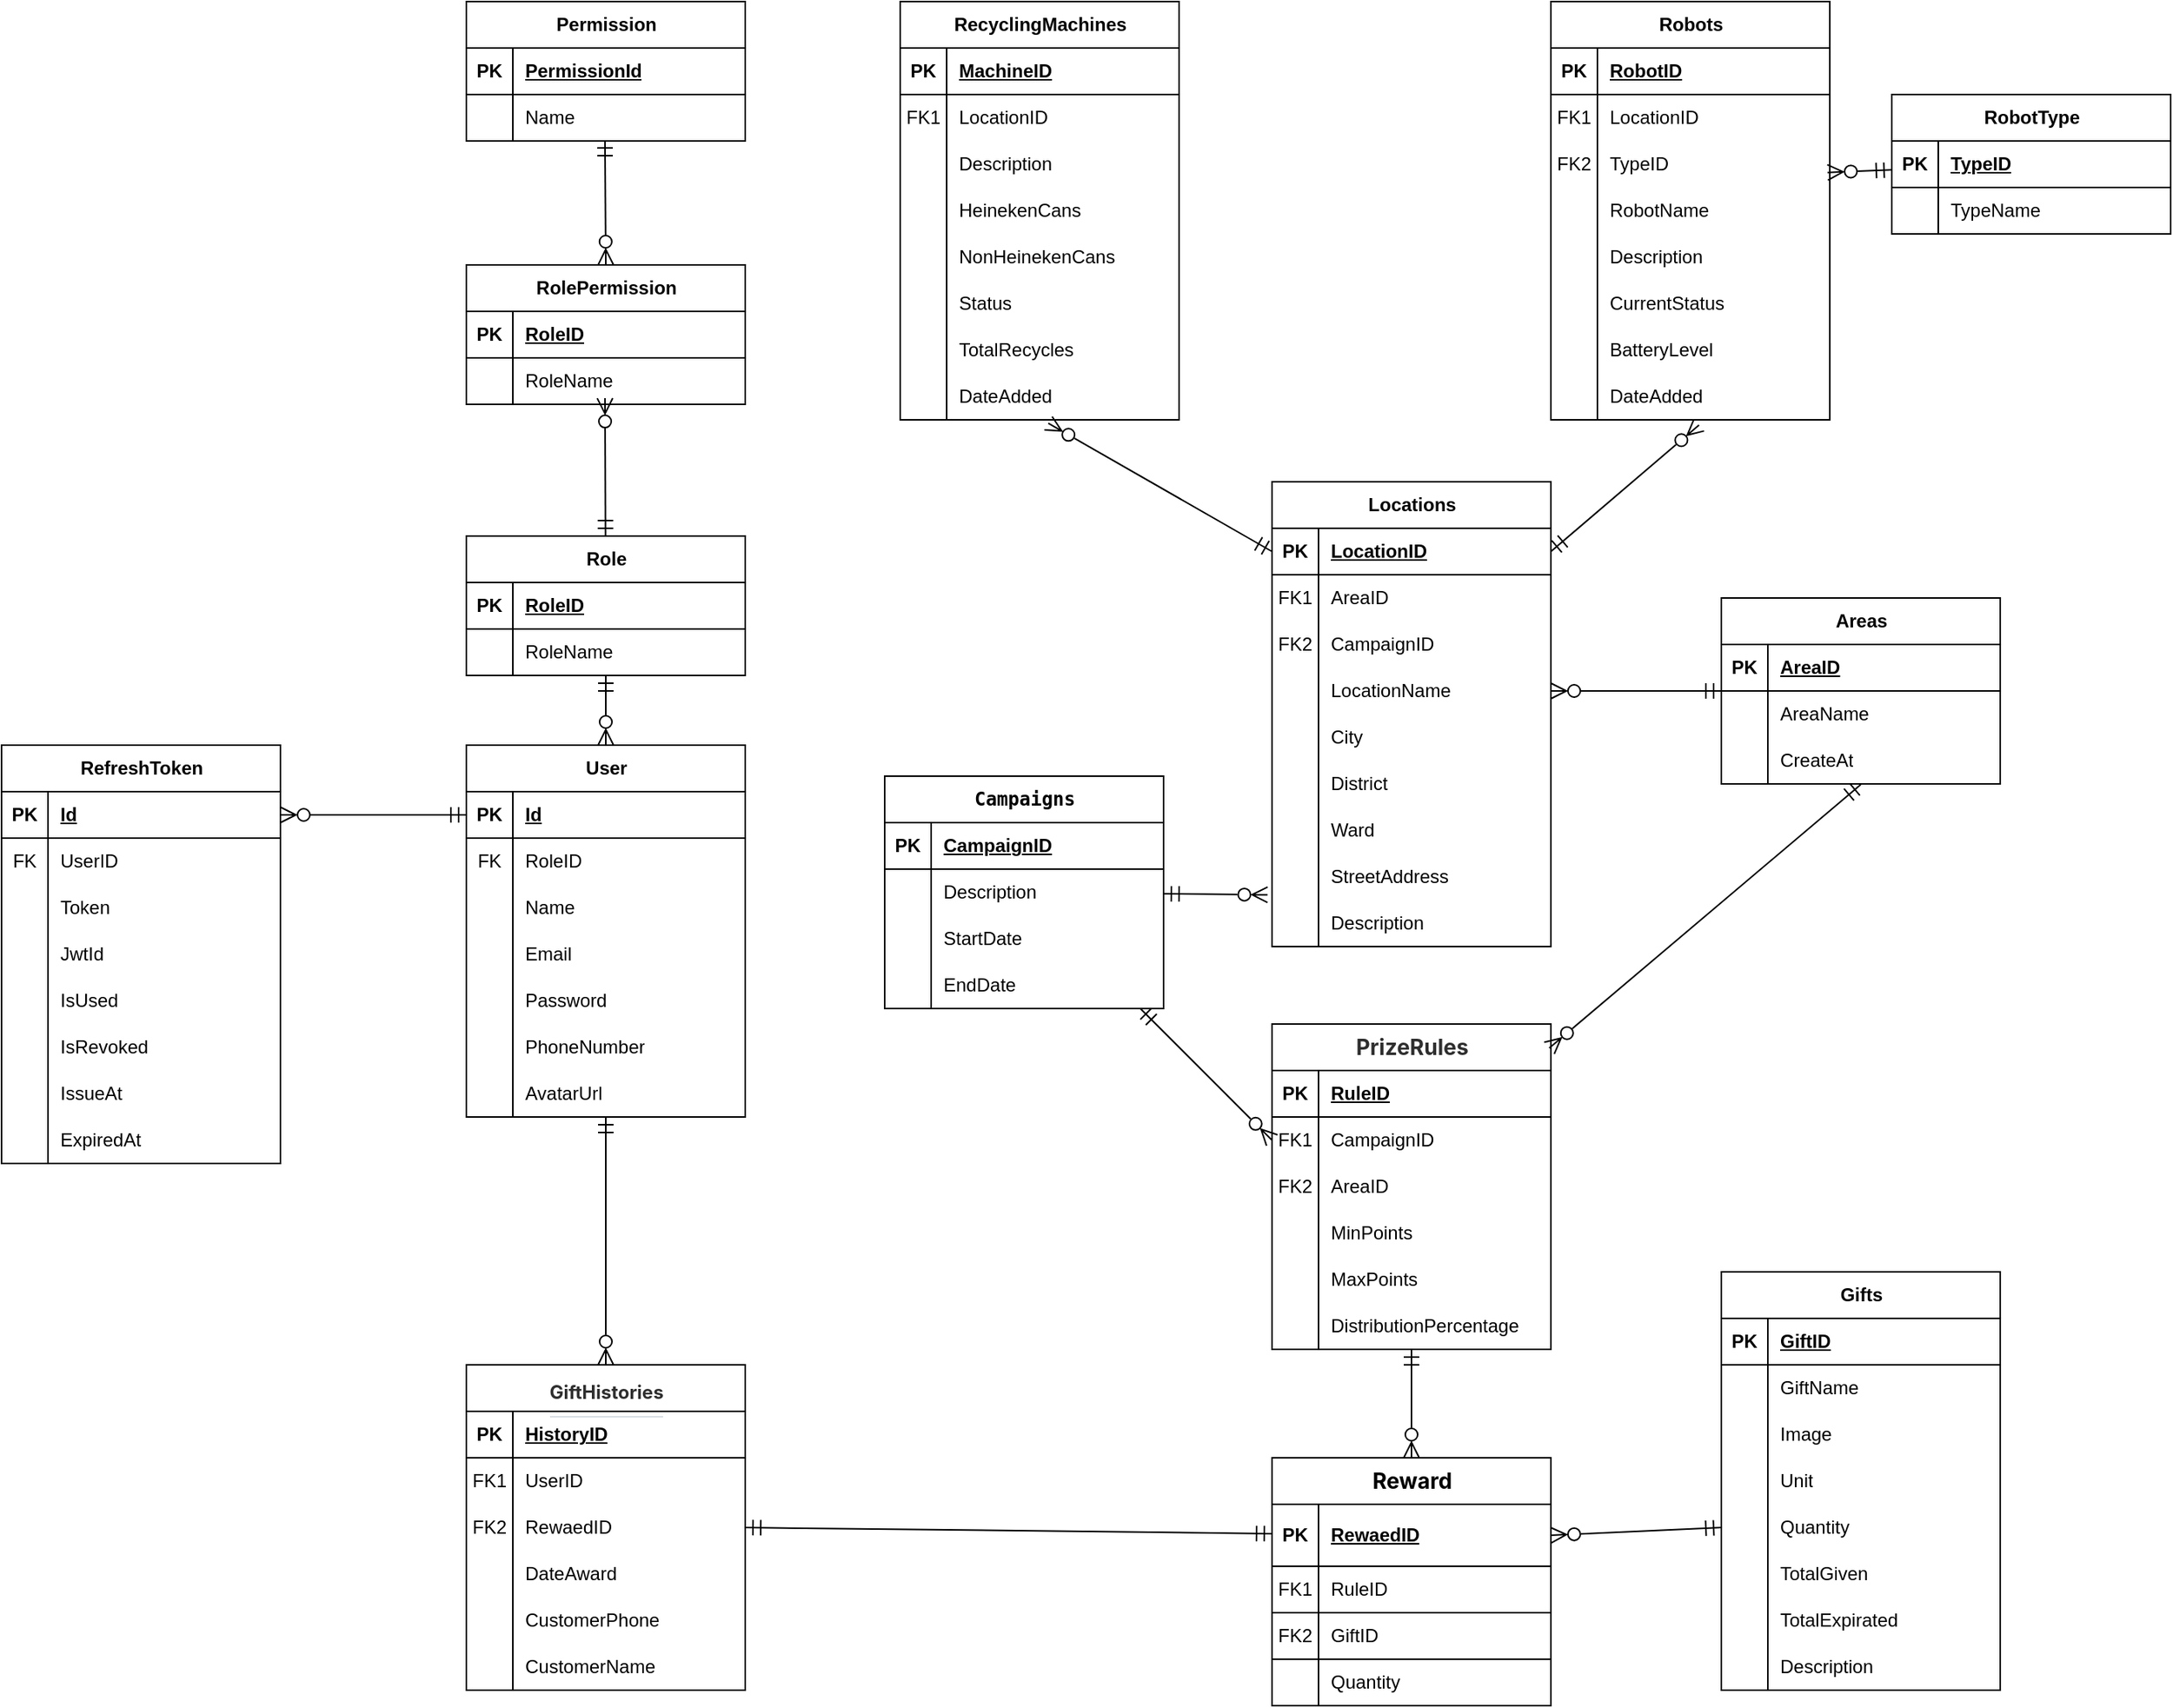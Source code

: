 <mxfile version="24.7.7">
  <diagram name="Trang-1" id="DoyyHe5prWlLjhTD4t_F">
    <mxGraphModel dx="3100" dy="1229" grid="1" gridSize="10" guides="1" tooltips="1" connect="1" arrows="1" fold="1" page="0" pageScale="1" pageWidth="827" pageHeight="1169" math="0" shadow="0">
      <root>
        <mxCell id="0" />
        <mxCell id="1" parent="0" />
        <mxCell id="GpRZDyc48VXG7QdIATrl-1" value="Robots" style="shape=table;startSize=30;container=1;collapsible=1;childLayout=tableLayout;fixedRows=1;rowLines=0;fontStyle=1;align=center;resizeLast=1;html=1;swimlaneLine=1;" parent="1" vertex="1">
          <mxGeometry x="-220" y="-20" width="180" height="270" as="geometry">
            <mxRectangle x="-247" y="29" width="64" height="30" as="alternateBounds" />
          </mxGeometry>
        </mxCell>
        <mxCell id="GpRZDyc48VXG7QdIATrl-2" value="" style="shape=tableRow;horizontal=0;startSize=0;swimlaneHead=0;swimlaneBody=0;fillColor=none;collapsible=0;dropTarget=0;points=[[0,0.5],[1,0.5]];portConstraint=eastwest;top=0;left=0;right=0;bottom=1;" parent="GpRZDyc48VXG7QdIATrl-1" vertex="1">
          <mxGeometry y="30" width="180" height="30" as="geometry" />
        </mxCell>
        <mxCell id="GpRZDyc48VXG7QdIATrl-3" value="PK" style="shape=partialRectangle;connectable=0;fillColor=none;top=0;left=0;bottom=0;right=0;fontStyle=1;overflow=hidden;whiteSpace=wrap;html=1;" parent="GpRZDyc48VXG7QdIATrl-2" vertex="1">
          <mxGeometry width="30" height="30" as="geometry">
            <mxRectangle width="30" height="30" as="alternateBounds" />
          </mxGeometry>
        </mxCell>
        <mxCell id="GpRZDyc48VXG7QdIATrl-4" value="RobotID" style="shape=partialRectangle;connectable=0;fillColor=none;top=0;left=0;bottom=0;right=0;align=left;spacingLeft=6;fontStyle=5;overflow=hidden;whiteSpace=wrap;html=1;" parent="GpRZDyc48VXG7QdIATrl-2" vertex="1">
          <mxGeometry x="30" width="150" height="30" as="geometry">
            <mxRectangle width="150" height="30" as="alternateBounds" />
          </mxGeometry>
        </mxCell>
        <mxCell id="GpRZDyc48VXG7QdIATrl-23" style="shape=tableRow;horizontal=0;startSize=0;swimlaneHead=0;swimlaneBody=0;fillColor=none;collapsible=0;dropTarget=0;points=[[0,0.5],[1,0.5]];portConstraint=eastwest;top=0;left=0;right=0;bottom=0;" parent="GpRZDyc48VXG7QdIATrl-1" vertex="1">
          <mxGeometry y="60" width="180" height="30" as="geometry" />
        </mxCell>
        <mxCell id="GpRZDyc48VXG7QdIATrl-24" value="FK1" style="shape=partialRectangle;connectable=0;fillColor=none;top=0;left=0;bottom=0;right=0;editable=1;overflow=hidden;whiteSpace=wrap;html=1;" parent="GpRZDyc48VXG7QdIATrl-23" vertex="1">
          <mxGeometry width="30" height="30" as="geometry">
            <mxRectangle width="30" height="30" as="alternateBounds" />
          </mxGeometry>
        </mxCell>
        <mxCell id="GpRZDyc48VXG7QdIATrl-25" value="LocationID" style="shape=partialRectangle;connectable=0;fillColor=none;top=0;left=0;bottom=0;right=0;align=left;spacingLeft=6;overflow=hidden;whiteSpace=wrap;html=1;" parent="GpRZDyc48VXG7QdIATrl-23" vertex="1">
          <mxGeometry x="30" width="150" height="30" as="geometry">
            <mxRectangle width="150" height="30" as="alternateBounds" />
          </mxGeometry>
        </mxCell>
        <mxCell id="GpRZDyc48VXG7QdIATrl-5" value="" style="shape=tableRow;horizontal=0;startSize=0;swimlaneHead=0;swimlaneBody=0;fillColor=none;collapsible=0;dropTarget=0;points=[[0,0.5],[1,0.5]];portConstraint=eastwest;top=0;left=0;right=0;bottom=0;" parent="GpRZDyc48VXG7QdIATrl-1" vertex="1">
          <mxGeometry y="90" width="180" height="30" as="geometry" />
        </mxCell>
        <mxCell id="GpRZDyc48VXG7QdIATrl-6" value="FK2" style="shape=partialRectangle;connectable=0;fillColor=none;top=0;left=0;bottom=0;right=0;editable=1;overflow=hidden;whiteSpace=wrap;html=1;" parent="GpRZDyc48VXG7QdIATrl-5" vertex="1">
          <mxGeometry width="30" height="30" as="geometry">
            <mxRectangle width="30" height="30" as="alternateBounds" />
          </mxGeometry>
        </mxCell>
        <mxCell id="GpRZDyc48VXG7QdIATrl-7" value="TypeID" style="shape=partialRectangle;connectable=0;fillColor=none;top=0;left=0;bottom=0;right=0;align=left;spacingLeft=6;overflow=hidden;whiteSpace=wrap;html=1;" parent="GpRZDyc48VXG7QdIATrl-5" vertex="1">
          <mxGeometry x="30" width="150" height="30" as="geometry">
            <mxRectangle width="150" height="30" as="alternateBounds" />
          </mxGeometry>
        </mxCell>
        <mxCell id="GpRZDyc48VXG7QdIATrl-8" value="" style="shape=tableRow;horizontal=0;startSize=0;swimlaneHead=0;swimlaneBody=0;fillColor=none;collapsible=0;dropTarget=0;points=[[0,0.5],[1,0.5]];portConstraint=eastwest;top=0;left=0;right=0;bottom=0;" parent="GpRZDyc48VXG7QdIATrl-1" vertex="1">
          <mxGeometry y="120" width="180" height="30" as="geometry" />
        </mxCell>
        <mxCell id="GpRZDyc48VXG7QdIATrl-9" value="" style="shape=partialRectangle;connectable=0;fillColor=none;top=0;left=0;bottom=0;right=0;editable=1;overflow=hidden;whiteSpace=wrap;html=1;" parent="GpRZDyc48VXG7QdIATrl-8" vertex="1">
          <mxGeometry width="30" height="30" as="geometry">
            <mxRectangle width="30" height="30" as="alternateBounds" />
          </mxGeometry>
        </mxCell>
        <mxCell id="GpRZDyc48VXG7QdIATrl-10" value="RobotName" style="shape=partialRectangle;connectable=0;fillColor=none;top=0;left=0;bottom=0;right=0;align=left;spacingLeft=6;overflow=hidden;whiteSpace=wrap;html=1;" parent="GpRZDyc48VXG7QdIATrl-8" vertex="1">
          <mxGeometry x="30" width="150" height="30" as="geometry">
            <mxRectangle width="150" height="30" as="alternateBounds" />
          </mxGeometry>
        </mxCell>
        <mxCell id="GpRZDyc48VXG7QdIATrl-11" value="" style="shape=tableRow;horizontal=0;startSize=0;swimlaneHead=0;swimlaneBody=0;fillColor=none;collapsible=0;dropTarget=0;points=[[0,0.5],[1,0.5]];portConstraint=eastwest;top=0;left=0;right=0;bottom=0;" parent="GpRZDyc48VXG7QdIATrl-1" vertex="1">
          <mxGeometry y="150" width="180" height="30" as="geometry" />
        </mxCell>
        <mxCell id="GpRZDyc48VXG7QdIATrl-12" value="" style="shape=partialRectangle;connectable=0;fillColor=none;top=0;left=0;bottom=0;right=0;editable=1;overflow=hidden;whiteSpace=wrap;html=1;" parent="GpRZDyc48VXG7QdIATrl-11" vertex="1">
          <mxGeometry width="30" height="30" as="geometry">
            <mxRectangle width="30" height="30" as="alternateBounds" />
          </mxGeometry>
        </mxCell>
        <mxCell id="GpRZDyc48VXG7QdIATrl-13" value="Description" style="shape=partialRectangle;connectable=0;fillColor=none;top=0;left=0;bottom=0;right=0;align=left;spacingLeft=6;overflow=hidden;whiteSpace=wrap;html=1;" parent="GpRZDyc48VXG7QdIATrl-11" vertex="1">
          <mxGeometry x="30" width="150" height="30" as="geometry">
            <mxRectangle width="150" height="30" as="alternateBounds" />
          </mxGeometry>
        </mxCell>
        <mxCell id="GpRZDyc48VXG7QdIATrl-14" value="" style="shape=tableRow;horizontal=0;startSize=0;swimlaneHead=0;swimlaneBody=0;fillColor=none;collapsible=0;dropTarget=0;points=[[0,0.5],[1,0.5]];portConstraint=eastwest;top=0;left=0;right=0;bottom=0;" parent="GpRZDyc48VXG7QdIATrl-1" vertex="1">
          <mxGeometry y="180" width="180" height="30" as="geometry" />
        </mxCell>
        <mxCell id="GpRZDyc48VXG7QdIATrl-15" value="" style="shape=partialRectangle;connectable=0;fillColor=none;top=0;left=0;bottom=0;right=0;editable=1;overflow=hidden;whiteSpace=wrap;html=1;" parent="GpRZDyc48VXG7QdIATrl-14" vertex="1">
          <mxGeometry width="30" height="30" as="geometry">
            <mxRectangle width="30" height="30" as="alternateBounds" />
          </mxGeometry>
        </mxCell>
        <mxCell id="GpRZDyc48VXG7QdIATrl-16" value="CurrentStatus" style="shape=partialRectangle;connectable=0;fillColor=none;top=0;left=0;bottom=0;right=0;align=left;spacingLeft=6;overflow=hidden;whiteSpace=wrap;html=1;" parent="GpRZDyc48VXG7QdIATrl-14" vertex="1">
          <mxGeometry x="30" width="150" height="30" as="geometry">
            <mxRectangle width="150" height="30" as="alternateBounds" />
          </mxGeometry>
        </mxCell>
        <mxCell id="GpRZDyc48VXG7QdIATrl-50" style="shape=tableRow;horizontal=0;startSize=0;swimlaneHead=0;swimlaneBody=0;fillColor=none;collapsible=0;dropTarget=0;points=[[0,0.5],[1,0.5]];portConstraint=eastwest;top=0;left=0;right=0;bottom=0;" parent="GpRZDyc48VXG7QdIATrl-1" vertex="1">
          <mxGeometry y="210" width="180" height="30" as="geometry" />
        </mxCell>
        <mxCell id="GpRZDyc48VXG7QdIATrl-51" style="shape=partialRectangle;connectable=0;fillColor=none;top=0;left=0;bottom=0;right=0;editable=1;overflow=hidden;whiteSpace=wrap;html=1;" parent="GpRZDyc48VXG7QdIATrl-50" vertex="1">
          <mxGeometry width="30" height="30" as="geometry">
            <mxRectangle width="30" height="30" as="alternateBounds" />
          </mxGeometry>
        </mxCell>
        <mxCell id="GpRZDyc48VXG7QdIATrl-52" value="BatteryLevel" style="shape=partialRectangle;connectable=0;fillColor=none;top=0;left=0;bottom=0;right=0;align=left;spacingLeft=6;overflow=hidden;whiteSpace=wrap;html=1;" parent="GpRZDyc48VXG7QdIATrl-50" vertex="1">
          <mxGeometry x="30" width="150" height="30" as="geometry">
            <mxRectangle width="150" height="30" as="alternateBounds" />
          </mxGeometry>
        </mxCell>
        <mxCell id="GpRZDyc48VXG7QdIATrl-17" value="" style="shape=tableRow;horizontal=0;startSize=0;swimlaneHead=0;swimlaneBody=0;fillColor=none;collapsible=0;dropTarget=0;points=[[0,0.5],[1,0.5]];portConstraint=eastwest;top=0;left=0;right=0;bottom=0;" parent="GpRZDyc48VXG7QdIATrl-1" vertex="1">
          <mxGeometry y="240" width="180" height="30" as="geometry" />
        </mxCell>
        <mxCell id="GpRZDyc48VXG7QdIATrl-18" value="" style="shape=partialRectangle;connectable=0;fillColor=none;top=0;left=0;bottom=0;right=0;editable=1;overflow=hidden;whiteSpace=wrap;html=1;" parent="GpRZDyc48VXG7QdIATrl-17" vertex="1">
          <mxGeometry width="30" height="30" as="geometry">
            <mxRectangle width="30" height="30" as="alternateBounds" />
          </mxGeometry>
        </mxCell>
        <mxCell id="GpRZDyc48VXG7QdIATrl-19" value="DateAdded" style="shape=partialRectangle;connectable=0;fillColor=none;top=0;left=0;bottom=0;right=0;align=left;spacingLeft=6;overflow=hidden;whiteSpace=wrap;html=1;" parent="GpRZDyc48VXG7QdIATrl-17" vertex="1">
          <mxGeometry x="30" width="150" height="30" as="geometry">
            <mxRectangle width="150" height="30" as="alternateBounds" />
          </mxGeometry>
        </mxCell>
        <mxCell id="GpRZDyc48VXG7QdIATrl-26" value="RobotType" style="shape=table;startSize=30;container=1;collapsible=1;childLayout=tableLayout;fixedRows=1;rowLines=0;fontStyle=1;align=center;resizeLast=1;html=1;swimlaneLine=1;" parent="1" vertex="1">
          <mxGeometry y="40" width="180" height="90" as="geometry">
            <mxRectangle x="-247" y="29" width="64" height="30" as="alternateBounds" />
          </mxGeometry>
        </mxCell>
        <mxCell id="GpRZDyc48VXG7QdIATrl-27" value="" style="shape=tableRow;horizontal=0;startSize=0;swimlaneHead=0;swimlaneBody=0;fillColor=none;collapsible=0;dropTarget=0;points=[[0,0.5],[1,0.5]];portConstraint=eastwest;top=0;left=0;right=0;bottom=1;" parent="GpRZDyc48VXG7QdIATrl-26" vertex="1">
          <mxGeometry y="30" width="180" height="30" as="geometry" />
        </mxCell>
        <mxCell id="GpRZDyc48VXG7QdIATrl-28" value="PK" style="shape=partialRectangle;connectable=0;fillColor=none;top=0;left=0;bottom=0;right=0;fontStyle=1;overflow=hidden;whiteSpace=wrap;html=1;" parent="GpRZDyc48VXG7QdIATrl-27" vertex="1">
          <mxGeometry width="30" height="30" as="geometry">
            <mxRectangle width="30" height="30" as="alternateBounds" />
          </mxGeometry>
        </mxCell>
        <mxCell id="GpRZDyc48VXG7QdIATrl-29" value="TypeID" style="shape=partialRectangle;connectable=0;fillColor=none;top=0;left=0;bottom=0;right=0;align=left;spacingLeft=6;fontStyle=5;overflow=hidden;whiteSpace=wrap;html=1;" parent="GpRZDyc48VXG7QdIATrl-27" vertex="1">
          <mxGeometry x="30" width="150" height="30" as="geometry">
            <mxRectangle width="150" height="30" as="alternateBounds" />
          </mxGeometry>
        </mxCell>
        <mxCell id="GpRZDyc48VXG7QdIATrl-30" style="shape=tableRow;horizontal=0;startSize=0;swimlaneHead=0;swimlaneBody=0;fillColor=none;collapsible=0;dropTarget=0;points=[[0,0.5],[1,0.5]];portConstraint=eastwest;top=0;left=0;right=0;bottom=0;" parent="GpRZDyc48VXG7QdIATrl-26" vertex="1">
          <mxGeometry y="60" width="180" height="30" as="geometry" />
        </mxCell>
        <mxCell id="GpRZDyc48VXG7QdIATrl-31" value="" style="shape=partialRectangle;connectable=0;fillColor=none;top=0;left=0;bottom=0;right=0;editable=1;overflow=hidden;whiteSpace=wrap;html=1;" parent="GpRZDyc48VXG7QdIATrl-30" vertex="1">
          <mxGeometry width="30" height="30" as="geometry">
            <mxRectangle width="30" height="30" as="alternateBounds" />
          </mxGeometry>
        </mxCell>
        <mxCell id="GpRZDyc48VXG7QdIATrl-32" value="TypeName" style="shape=partialRectangle;connectable=0;fillColor=none;top=0;left=0;bottom=0;right=0;align=left;spacingLeft=6;overflow=hidden;whiteSpace=wrap;html=1;" parent="GpRZDyc48VXG7QdIATrl-30" vertex="1">
          <mxGeometry x="30" width="150" height="30" as="geometry">
            <mxRectangle width="150" height="30" as="alternateBounds" />
          </mxGeometry>
        </mxCell>
        <mxCell id="GpRZDyc48VXG7QdIATrl-49" style="edgeStyle=none;curved=1;rounded=0;orthogonalLoop=1;jettySize=auto;html=1;entryX=0.992;entryY=0.678;entryDx=0;entryDy=0;entryPerimeter=0;fontSize=12;startSize=8;endSize=8;endArrow=ERzeroToMany;endFill=0;startArrow=ERmandOne;startFill=0;" parent="1" source="GpRZDyc48VXG7QdIATrl-26" target="GpRZDyc48VXG7QdIATrl-5" edge="1">
          <mxGeometry relative="1" as="geometry" />
        </mxCell>
        <mxCell id="GpRZDyc48VXG7QdIATrl-53" value="RecyclingMachines" style="shape=table;startSize=30;container=1;collapsible=1;childLayout=tableLayout;fixedRows=1;rowLines=0;fontStyle=1;align=center;resizeLast=1;html=1;swimlaneLine=1;" parent="1" vertex="1">
          <mxGeometry x="-640" y="-20" width="180" height="270" as="geometry">
            <mxRectangle x="-247" y="29" width="64" height="30" as="alternateBounds" />
          </mxGeometry>
        </mxCell>
        <mxCell id="GpRZDyc48VXG7QdIATrl-54" value="" style="shape=tableRow;horizontal=0;startSize=0;swimlaneHead=0;swimlaneBody=0;fillColor=none;collapsible=0;dropTarget=0;points=[[0,0.5],[1,0.5]];portConstraint=eastwest;top=0;left=0;right=0;bottom=1;" parent="GpRZDyc48VXG7QdIATrl-53" vertex="1">
          <mxGeometry y="30" width="180" height="30" as="geometry" />
        </mxCell>
        <mxCell id="GpRZDyc48VXG7QdIATrl-55" value="PK" style="shape=partialRectangle;connectable=0;fillColor=none;top=0;left=0;bottom=0;right=0;fontStyle=1;overflow=hidden;whiteSpace=wrap;html=1;" parent="GpRZDyc48VXG7QdIATrl-54" vertex="1">
          <mxGeometry width="30" height="30" as="geometry">
            <mxRectangle width="30" height="30" as="alternateBounds" />
          </mxGeometry>
        </mxCell>
        <mxCell id="GpRZDyc48VXG7QdIATrl-56" value="MachineID" style="shape=partialRectangle;connectable=0;fillColor=none;top=0;left=0;bottom=0;right=0;align=left;spacingLeft=6;fontStyle=5;overflow=hidden;whiteSpace=wrap;html=1;" parent="GpRZDyc48VXG7QdIATrl-54" vertex="1">
          <mxGeometry x="30" width="150" height="30" as="geometry">
            <mxRectangle width="150" height="30" as="alternateBounds" />
          </mxGeometry>
        </mxCell>
        <mxCell id="GpRZDyc48VXG7QdIATrl-57" style="shape=tableRow;horizontal=0;startSize=0;swimlaneHead=0;swimlaneBody=0;fillColor=none;collapsible=0;dropTarget=0;points=[[0,0.5],[1,0.5]];portConstraint=eastwest;top=0;left=0;right=0;bottom=0;" parent="GpRZDyc48VXG7QdIATrl-53" vertex="1">
          <mxGeometry y="60" width="180" height="30" as="geometry" />
        </mxCell>
        <mxCell id="GpRZDyc48VXG7QdIATrl-58" value="FK1" style="shape=partialRectangle;connectable=0;fillColor=none;top=0;left=0;bottom=0;right=0;editable=1;overflow=hidden;whiteSpace=wrap;html=1;" parent="GpRZDyc48VXG7QdIATrl-57" vertex="1">
          <mxGeometry width="30" height="30" as="geometry">
            <mxRectangle width="30" height="30" as="alternateBounds" />
          </mxGeometry>
        </mxCell>
        <mxCell id="GpRZDyc48VXG7QdIATrl-59" value="LocationID" style="shape=partialRectangle;connectable=0;fillColor=none;top=0;left=0;bottom=0;right=0;align=left;spacingLeft=6;overflow=hidden;whiteSpace=wrap;html=1;" parent="GpRZDyc48VXG7QdIATrl-57" vertex="1">
          <mxGeometry x="30" width="150" height="30" as="geometry">
            <mxRectangle width="150" height="30" as="alternateBounds" />
          </mxGeometry>
        </mxCell>
        <mxCell id="GpRZDyc48VXG7QdIATrl-60" value="" style="shape=tableRow;horizontal=0;startSize=0;swimlaneHead=0;swimlaneBody=0;fillColor=none;collapsible=0;dropTarget=0;points=[[0,0.5],[1,0.5]];portConstraint=eastwest;top=0;left=0;right=0;bottom=0;" parent="GpRZDyc48VXG7QdIATrl-53" vertex="1">
          <mxGeometry y="90" width="180" height="30" as="geometry" />
        </mxCell>
        <mxCell id="GpRZDyc48VXG7QdIATrl-61" value="" style="shape=partialRectangle;connectable=0;fillColor=none;top=0;left=0;bottom=0;right=0;editable=1;overflow=hidden;whiteSpace=wrap;html=1;" parent="GpRZDyc48VXG7QdIATrl-60" vertex="1">
          <mxGeometry width="30" height="30" as="geometry">
            <mxRectangle width="30" height="30" as="alternateBounds" />
          </mxGeometry>
        </mxCell>
        <mxCell id="GpRZDyc48VXG7QdIATrl-62" value="Description" style="shape=partialRectangle;connectable=0;fillColor=none;top=0;left=0;bottom=0;right=0;align=left;spacingLeft=6;overflow=hidden;whiteSpace=wrap;html=1;" parent="GpRZDyc48VXG7QdIATrl-60" vertex="1">
          <mxGeometry x="30" width="150" height="30" as="geometry">
            <mxRectangle width="150" height="30" as="alternateBounds" />
          </mxGeometry>
        </mxCell>
        <mxCell id="GpRZDyc48VXG7QdIATrl-63" value="" style="shape=tableRow;horizontal=0;startSize=0;swimlaneHead=0;swimlaneBody=0;fillColor=none;collapsible=0;dropTarget=0;points=[[0,0.5],[1,0.5]];portConstraint=eastwest;top=0;left=0;right=0;bottom=0;" parent="GpRZDyc48VXG7QdIATrl-53" vertex="1">
          <mxGeometry y="120" width="180" height="30" as="geometry" />
        </mxCell>
        <mxCell id="GpRZDyc48VXG7QdIATrl-64" value="" style="shape=partialRectangle;connectable=0;fillColor=none;top=0;left=0;bottom=0;right=0;editable=1;overflow=hidden;whiteSpace=wrap;html=1;" parent="GpRZDyc48VXG7QdIATrl-63" vertex="1">
          <mxGeometry width="30" height="30" as="geometry">
            <mxRectangle width="30" height="30" as="alternateBounds" />
          </mxGeometry>
        </mxCell>
        <mxCell id="GpRZDyc48VXG7QdIATrl-65" value="HeinekenCans" style="shape=partialRectangle;connectable=0;fillColor=none;top=0;left=0;bottom=0;right=0;align=left;spacingLeft=6;overflow=hidden;whiteSpace=wrap;html=1;fontStyle=0;fontColor=default;" parent="GpRZDyc48VXG7QdIATrl-63" vertex="1">
          <mxGeometry x="30" width="150" height="30" as="geometry">
            <mxRectangle width="150" height="30" as="alternateBounds" />
          </mxGeometry>
        </mxCell>
        <mxCell id="GpRZDyc48VXG7QdIATrl-66" value="" style="shape=tableRow;horizontal=0;startSize=0;swimlaneHead=0;swimlaneBody=0;fillColor=none;collapsible=0;dropTarget=0;points=[[0,0.5],[1,0.5]];portConstraint=eastwest;top=0;left=0;right=0;bottom=0;" parent="GpRZDyc48VXG7QdIATrl-53" vertex="1">
          <mxGeometry y="150" width="180" height="30" as="geometry" />
        </mxCell>
        <mxCell id="GpRZDyc48VXG7QdIATrl-67" value="" style="shape=partialRectangle;connectable=0;fillColor=none;top=0;left=0;bottom=0;right=0;editable=1;overflow=hidden;whiteSpace=wrap;html=1;" parent="GpRZDyc48VXG7QdIATrl-66" vertex="1">
          <mxGeometry width="30" height="30" as="geometry">
            <mxRectangle width="30" height="30" as="alternateBounds" />
          </mxGeometry>
        </mxCell>
        <mxCell id="GpRZDyc48VXG7QdIATrl-68" value="NonHeinekenCans" style="shape=partialRectangle;connectable=0;fillColor=none;top=0;left=0;bottom=0;right=0;align=left;spacingLeft=6;overflow=hidden;whiteSpace=wrap;html=1;fontStyle=0" parent="GpRZDyc48VXG7QdIATrl-66" vertex="1">
          <mxGeometry x="30" width="150" height="30" as="geometry">
            <mxRectangle width="150" height="30" as="alternateBounds" />
          </mxGeometry>
        </mxCell>
        <mxCell id="GpRZDyc48VXG7QdIATrl-69" value="" style="shape=tableRow;horizontal=0;startSize=0;swimlaneHead=0;swimlaneBody=0;fillColor=none;collapsible=0;dropTarget=0;points=[[0,0.5],[1,0.5]];portConstraint=eastwest;top=0;left=0;right=0;bottom=0;" parent="GpRZDyc48VXG7QdIATrl-53" vertex="1">
          <mxGeometry y="180" width="180" height="30" as="geometry" />
        </mxCell>
        <mxCell id="GpRZDyc48VXG7QdIATrl-70" value="" style="shape=partialRectangle;connectable=0;fillColor=none;top=0;left=0;bottom=0;right=0;editable=1;overflow=hidden;whiteSpace=wrap;html=1;" parent="GpRZDyc48VXG7QdIATrl-69" vertex="1">
          <mxGeometry width="30" height="30" as="geometry">
            <mxRectangle width="30" height="30" as="alternateBounds" />
          </mxGeometry>
        </mxCell>
        <mxCell id="GpRZDyc48VXG7QdIATrl-71" value="Status" style="shape=partialRectangle;connectable=0;fillColor=none;top=0;left=0;bottom=0;right=0;align=left;spacingLeft=6;overflow=hidden;whiteSpace=wrap;html=1;fontStyle=0" parent="GpRZDyc48VXG7QdIATrl-69" vertex="1">
          <mxGeometry x="30" width="150" height="30" as="geometry">
            <mxRectangle width="150" height="30" as="alternateBounds" />
          </mxGeometry>
        </mxCell>
        <mxCell id="GpRZDyc48VXG7QdIATrl-72" style="shape=tableRow;horizontal=0;startSize=0;swimlaneHead=0;swimlaneBody=0;fillColor=none;collapsible=0;dropTarget=0;points=[[0,0.5],[1,0.5]];portConstraint=eastwest;top=0;left=0;right=0;bottom=0;" parent="GpRZDyc48VXG7QdIATrl-53" vertex="1">
          <mxGeometry y="210" width="180" height="30" as="geometry" />
        </mxCell>
        <mxCell id="GpRZDyc48VXG7QdIATrl-73" style="shape=partialRectangle;connectable=0;fillColor=none;top=0;left=0;bottom=0;right=0;editable=1;overflow=hidden;whiteSpace=wrap;html=1;" parent="GpRZDyc48VXG7QdIATrl-72" vertex="1">
          <mxGeometry width="30" height="30" as="geometry">
            <mxRectangle width="30" height="30" as="alternateBounds" />
          </mxGeometry>
        </mxCell>
        <mxCell id="GpRZDyc48VXG7QdIATrl-74" value="TotalRecycles" style="shape=partialRectangle;connectable=0;fillColor=none;top=0;left=0;bottom=0;right=0;align=left;spacingLeft=6;overflow=hidden;whiteSpace=wrap;html=1;" parent="GpRZDyc48VXG7QdIATrl-72" vertex="1">
          <mxGeometry x="30" width="150" height="30" as="geometry">
            <mxRectangle width="150" height="30" as="alternateBounds" />
          </mxGeometry>
        </mxCell>
        <mxCell id="GpRZDyc48VXG7QdIATrl-100" style="shape=tableRow;horizontal=0;startSize=0;swimlaneHead=0;swimlaneBody=0;fillColor=none;collapsible=0;dropTarget=0;points=[[0,0.5],[1,0.5]];portConstraint=eastwest;top=0;left=0;right=0;bottom=0;" parent="GpRZDyc48VXG7QdIATrl-53" vertex="1">
          <mxGeometry y="240" width="180" height="30" as="geometry" />
        </mxCell>
        <mxCell id="GpRZDyc48VXG7QdIATrl-101" style="shape=partialRectangle;connectable=0;fillColor=none;top=0;left=0;bottom=0;right=0;editable=1;overflow=hidden;whiteSpace=wrap;html=1;" parent="GpRZDyc48VXG7QdIATrl-100" vertex="1">
          <mxGeometry width="30" height="30" as="geometry">
            <mxRectangle width="30" height="30" as="alternateBounds" />
          </mxGeometry>
        </mxCell>
        <mxCell id="GpRZDyc48VXG7QdIATrl-102" value="DateAdded" style="shape=partialRectangle;connectable=0;fillColor=none;top=0;left=0;bottom=0;right=0;align=left;spacingLeft=6;overflow=hidden;whiteSpace=wrap;html=1;" parent="GpRZDyc48VXG7QdIATrl-100" vertex="1">
          <mxGeometry x="30" width="150" height="30" as="geometry">
            <mxRectangle width="150" height="30" as="alternateBounds" />
          </mxGeometry>
        </mxCell>
        <mxCell id="GpRZDyc48VXG7QdIATrl-78" value="Locations" style="shape=table;startSize=30;container=1;collapsible=1;childLayout=tableLayout;fixedRows=1;rowLines=0;fontStyle=1;align=center;resizeLast=1;html=1;swimlaneLine=1;" parent="1" vertex="1">
          <mxGeometry x="-400" y="290" width="180" height="300" as="geometry">
            <mxRectangle x="-247" y="29" width="64" height="30" as="alternateBounds" />
          </mxGeometry>
        </mxCell>
        <mxCell id="GpRZDyc48VXG7QdIATrl-79" value="" style="shape=tableRow;horizontal=0;startSize=0;swimlaneHead=0;swimlaneBody=0;fillColor=none;collapsible=0;dropTarget=0;points=[[0,0.5],[1,0.5]];portConstraint=eastwest;top=0;left=0;right=0;bottom=1;" parent="GpRZDyc48VXG7QdIATrl-78" vertex="1">
          <mxGeometry y="30" width="180" height="30" as="geometry" />
        </mxCell>
        <mxCell id="GpRZDyc48VXG7QdIATrl-80" value="PK" style="shape=partialRectangle;connectable=0;fillColor=none;top=0;left=0;bottom=0;right=0;fontStyle=1;overflow=hidden;whiteSpace=wrap;html=1;" parent="GpRZDyc48VXG7QdIATrl-79" vertex="1">
          <mxGeometry width="30" height="30" as="geometry">
            <mxRectangle width="30" height="30" as="alternateBounds" />
          </mxGeometry>
        </mxCell>
        <mxCell id="GpRZDyc48VXG7QdIATrl-81" value="LocationID" style="shape=partialRectangle;connectable=0;fillColor=none;top=0;left=0;bottom=0;right=0;align=left;spacingLeft=6;fontStyle=5;overflow=hidden;whiteSpace=wrap;html=1;" parent="GpRZDyc48VXG7QdIATrl-79" vertex="1">
          <mxGeometry x="30" width="150" height="30" as="geometry">
            <mxRectangle width="150" height="30" as="alternateBounds" />
          </mxGeometry>
        </mxCell>
        <mxCell id="GpRZDyc48VXG7QdIATrl-184" style="shape=tableRow;horizontal=0;startSize=0;swimlaneHead=0;swimlaneBody=0;fillColor=none;collapsible=0;dropTarget=0;points=[[0,0.5],[1,0.5]];portConstraint=eastwest;top=0;left=0;right=0;bottom=0;" parent="GpRZDyc48VXG7QdIATrl-78" vertex="1">
          <mxGeometry y="60" width="180" height="30" as="geometry" />
        </mxCell>
        <mxCell id="GpRZDyc48VXG7QdIATrl-185" value="FK1" style="shape=partialRectangle;connectable=0;fillColor=none;top=0;left=0;bottom=0;right=0;editable=1;overflow=hidden;whiteSpace=wrap;html=1;" parent="GpRZDyc48VXG7QdIATrl-184" vertex="1">
          <mxGeometry width="30" height="30" as="geometry">
            <mxRectangle width="30" height="30" as="alternateBounds" />
          </mxGeometry>
        </mxCell>
        <mxCell id="GpRZDyc48VXG7QdIATrl-186" value="AreaID" style="shape=partialRectangle;connectable=0;fillColor=none;top=0;left=0;bottom=0;right=0;align=left;spacingLeft=6;overflow=hidden;whiteSpace=wrap;html=1;" parent="GpRZDyc48VXG7QdIATrl-184" vertex="1">
          <mxGeometry x="30" width="150" height="30" as="geometry">
            <mxRectangle width="150" height="30" as="alternateBounds" />
          </mxGeometry>
        </mxCell>
        <mxCell id="GpRZDyc48VXG7QdIATrl-227" style="shape=tableRow;horizontal=0;startSize=0;swimlaneHead=0;swimlaneBody=0;fillColor=none;collapsible=0;dropTarget=0;points=[[0,0.5],[1,0.5]];portConstraint=eastwest;top=0;left=0;right=0;bottom=0;" parent="GpRZDyc48VXG7QdIATrl-78" vertex="1">
          <mxGeometry y="90" width="180" height="30" as="geometry" />
        </mxCell>
        <mxCell id="GpRZDyc48VXG7QdIATrl-228" value="FK2" style="shape=partialRectangle;connectable=0;fillColor=none;top=0;left=0;bottom=0;right=0;editable=1;overflow=hidden;whiteSpace=wrap;html=1;" parent="GpRZDyc48VXG7QdIATrl-227" vertex="1">
          <mxGeometry width="30" height="30" as="geometry">
            <mxRectangle width="30" height="30" as="alternateBounds" />
          </mxGeometry>
        </mxCell>
        <mxCell id="GpRZDyc48VXG7QdIATrl-229" value="CampaignID" style="shape=partialRectangle;connectable=0;fillColor=none;top=0;left=0;bottom=0;right=0;align=left;spacingLeft=6;overflow=hidden;whiteSpace=wrap;html=1;" parent="GpRZDyc48VXG7QdIATrl-227" vertex="1">
          <mxGeometry x="30" width="150" height="30" as="geometry">
            <mxRectangle width="150" height="30" as="alternateBounds" />
          </mxGeometry>
        </mxCell>
        <mxCell id="GpRZDyc48VXG7QdIATrl-82" style="shape=tableRow;horizontal=0;startSize=0;swimlaneHead=0;swimlaneBody=0;fillColor=none;collapsible=0;dropTarget=0;points=[[0,0.5],[1,0.5]];portConstraint=eastwest;top=0;left=0;right=0;bottom=0;" parent="GpRZDyc48VXG7QdIATrl-78" vertex="1">
          <mxGeometry y="120" width="180" height="30" as="geometry" />
        </mxCell>
        <mxCell id="GpRZDyc48VXG7QdIATrl-83" value="" style="shape=partialRectangle;connectable=0;fillColor=none;top=0;left=0;bottom=0;right=0;editable=1;overflow=hidden;whiteSpace=wrap;html=1;" parent="GpRZDyc48VXG7QdIATrl-82" vertex="1">
          <mxGeometry width="30" height="30" as="geometry">
            <mxRectangle width="30" height="30" as="alternateBounds" />
          </mxGeometry>
        </mxCell>
        <mxCell id="GpRZDyc48VXG7QdIATrl-84" value="LocationName" style="shape=partialRectangle;connectable=0;fillColor=none;top=0;left=0;bottom=0;right=0;align=left;spacingLeft=6;overflow=hidden;whiteSpace=wrap;html=1;" parent="GpRZDyc48VXG7QdIATrl-82" vertex="1">
          <mxGeometry x="30" width="150" height="30" as="geometry">
            <mxRectangle width="150" height="30" as="alternateBounds" />
          </mxGeometry>
        </mxCell>
        <mxCell id="GpRZDyc48VXG7QdIATrl-85" value="" style="shape=tableRow;horizontal=0;startSize=0;swimlaneHead=0;swimlaneBody=0;fillColor=none;collapsible=0;dropTarget=0;points=[[0,0.5],[1,0.5]];portConstraint=eastwest;top=0;left=0;right=0;bottom=0;" parent="GpRZDyc48VXG7QdIATrl-78" vertex="1">
          <mxGeometry y="150" width="180" height="30" as="geometry" />
        </mxCell>
        <mxCell id="GpRZDyc48VXG7QdIATrl-86" value="" style="shape=partialRectangle;connectable=0;fillColor=none;top=0;left=0;bottom=0;right=0;editable=1;overflow=hidden;whiteSpace=wrap;html=1;" parent="GpRZDyc48VXG7QdIATrl-85" vertex="1">
          <mxGeometry width="30" height="30" as="geometry">
            <mxRectangle width="30" height="30" as="alternateBounds" />
          </mxGeometry>
        </mxCell>
        <mxCell id="GpRZDyc48VXG7QdIATrl-87" value="City" style="shape=partialRectangle;connectable=0;fillColor=none;top=0;left=0;bottom=0;right=0;align=left;spacingLeft=6;overflow=hidden;whiteSpace=wrap;html=1;" parent="GpRZDyc48VXG7QdIATrl-85" vertex="1">
          <mxGeometry x="30" width="150" height="30" as="geometry">
            <mxRectangle width="150" height="30" as="alternateBounds" />
          </mxGeometry>
        </mxCell>
        <mxCell id="GpRZDyc48VXG7QdIATrl-88" value="" style="shape=tableRow;horizontal=0;startSize=0;swimlaneHead=0;swimlaneBody=0;fillColor=none;collapsible=0;dropTarget=0;points=[[0,0.5],[1,0.5]];portConstraint=eastwest;top=0;left=0;right=0;bottom=0;" parent="GpRZDyc48VXG7QdIATrl-78" vertex="1">
          <mxGeometry y="180" width="180" height="30" as="geometry" />
        </mxCell>
        <mxCell id="GpRZDyc48VXG7QdIATrl-89" value="" style="shape=partialRectangle;connectable=0;fillColor=none;top=0;left=0;bottom=0;right=0;editable=1;overflow=hidden;whiteSpace=wrap;html=1;" parent="GpRZDyc48VXG7QdIATrl-88" vertex="1">
          <mxGeometry width="30" height="30" as="geometry">
            <mxRectangle width="30" height="30" as="alternateBounds" />
          </mxGeometry>
        </mxCell>
        <mxCell id="GpRZDyc48VXG7QdIATrl-90" value="District" style="shape=partialRectangle;connectable=0;fillColor=none;top=0;left=0;bottom=0;right=0;align=left;spacingLeft=6;overflow=hidden;whiteSpace=wrap;html=1;fontStyle=0;fontColor=default;" parent="GpRZDyc48VXG7QdIATrl-88" vertex="1">
          <mxGeometry x="30" width="150" height="30" as="geometry">
            <mxRectangle width="150" height="30" as="alternateBounds" />
          </mxGeometry>
        </mxCell>
        <mxCell id="GpRZDyc48VXG7QdIATrl-91" value="" style="shape=tableRow;horizontal=0;startSize=0;swimlaneHead=0;swimlaneBody=0;fillColor=none;collapsible=0;dropTarget=0;points=[[0,0.5],[1,0.5]];portConstraint=eastwest;top=0;left=0;right=0;bottom=0;" parent="GpRZDyc48VXG7QdIATrl-78" vertex="1">
          <mxGeometry y="210" width="180" height="30" as="geometry" />
        </mxCell>
        <mxCell id="GpRZDyc48VXG7QdIATrl-92" value="" style="shape=partialRectangle;connectable=0;fillColor=none;top=0;left=0;bottom=0;right=0;editable=1;overflow=hidden;whiteSpace=wrap;html=1;" parent="GpRZDyc48VXG7QdIATrl-91" vertex="1">
          <mxGeometry width="30" height="30" as="geometry">
            <mxRectangle width="30" height="30" as="alternateBounds" />
          </mxGeometry>
        </mxCell>
        <mxCell id="GpRZDyc48VXG7QdIATrl-93" value="Ward" style="shape=partialRectangle;connectable=0;fillColor=none;top=0;left=0;bottom=0;right=0;align=left;spacingLeft=6;overflow=hidden;whiteSpace=wrap;html=1;fontStyle=0" parent="GpRZDyc48VXG7QdIATrl-91" vertex="1">
          <mxGeometry x="30" width="150" height="30" as="geometry">
            <mxRectangle width="150" height="30" as="alternateBounds" />
          </mxGeometry>
        </mxCell>
        <mxCell id="GpRZDyc48VXG7QdIATrl-94" value="" style="shape=tableRow;horizontal=0;startSize=0;swimlaneHead=0;swimlaneBody=0;fillColor=none;collapsible=0;dropTarget=0;points=[[0,0.5],[1,0.5]];portConstraint=eastwest;top=0;left=0;right=0;bottom=0;" parent="GpRZDyc48VXG7QdIATrl-78" vertex="1">
          <mxGeometry y="240" width="180" height="30" as="geometry" />
        </mxCell>
        <mxCell id="GpRZDyc48VXG7QdIATrl-95" value="" style="shape=partialRectangle;connectable=0;fillColor=none;top=0;left=0;bottom=0;right=0;editable=1;overflow=hidden;whiteSpace=wrap;html=1;" parent="GpRZDyc48VXG7QdIATrl-94" vertex="1">
          <mxGeometry width="30" height="30" as="geometry">
            <mxRectangle width="30" height="30" as="alternateBounds" />
          </mxGeometry>
        </mxCell>
        <mxCell id="GpRZDyc48VXG7QdIATrl-96" value="StreetAddress" style="shape=partialRectangle;connectable=0;fillColor=none;top=0;left=0;bottom=0;right=0;align=left;spacingLeft=6;overflow=hidden;whiteSpace=wrap;html=1;fontStyle=0" parent="GpRZDyc48VXG7QdIATrl-94" vertex="1">
          <mxGeometry x="30" width="150" height="30" as="geometry">
            <mxRectangle width="150" height="30" as="alternateBounds" />
          </mxGeometry>
        </mxCell>
        <mxCell id="GpRZDyc48VXG7QdIATrl-97" style="shape=tableRow;horizontal=0;startSize=0;swimlaneHead=0;swimlaneBody=0;fillColor=none;collapsible=0;dropTarget=0;points=[[0,0.5],[1,0.5]];portConstraint=eastwest;top=0;left=0;right=0;bottom=0;" parent="GpRZDyc48VXG7QdIATrl-78" vertex="1">
          <mxGeometry y="270" width="180" height="30" as="geometry" />
        </mxCell>
        <mxCell id="GpRZDyc48VXG7QdIATrl-98" style="shape=partialRectangle;connectable=0;fillColor=none;top=0;left=0;bottom=0;right=0;editable=1;overflow=hidden;whiteSpace=wrap;html=1;" parent="GpRZDyc48VXG7QdIATrl-97" vertex="1">
          <mxGeometry width="30" height="30" as="geometry">
            <mxRectangle width="30" height="30" as="alternateBounds" />
          </mxGeometry>
        </mxCell>
        <mxCell id="GpRZDyc48VXG7QdIATrl-99" value="Description" style="shape=partialRectangle;connectable=0;fillColor=none;top=0;left=0;bottom=0;right=0;align=left;spacingLeft=6;overflow=hidden;whiteSpace=wrap;html=1;" parent="GpRZDyc48VXG7QdIATrl-97" vertex="1">
          <mxGeometry x="30" width="150" height="30" as="geometry">
            <mxRectangle width="150" height="30" as="alternateBounds" />
          </mxGeometry>
        </mxCell>
        <mxCell id="GpRZDyc48VXG7QdIATrl-105" style="edgeStyle=none;curved=1;rounded=0;orthogonalLoop=1;jettySize=auto;html=1;entryX=0.531;entryY=1.113;entryDx=0;entryDy=0;entryPerimeter=0;fontSize=12;startSize=8;endSize=8;exitX=1;exitY=0.5;exitDx=0;exitDy=0;endArrow=ERzeroToMany;endFill=0;startArrow=ERmandOne;startFill=0;" parent="1" source="GpRZDyc48VXG7QdIATrl-79" target="GpRZDyc48VXG7QdIATrl-17" edge="1">
          <mxGeometry relative="1" as="geometry" />
        </mxCell>
        <mxCell id="GpRZDyc48VXG7QdIATrl-106" value="Gifts" style="shape=table;startSize=30;container=1;collapsible=1;childLayout=tableLayout;fixedRows=1;rowLines=0;fontStyle=1;align=center;resizeLast=1;html=1;swimlaneLine=1;" parent="1" vertex="1">
          <mxGeometry x="-110" y="800" width="180" height="270" as="geometry">
            <mxRectangle x="-247" y="29" width="64" height="30" as="alternateBounds" />
          </mxGeometry>
        </mxCell>
        <mxCell id="GpRZDyc48VXG7QdIATrl-107" value="" style="shape=tableRow;horizontal=0;startSize=0;swimlaneHead=0;swimlaneBody=0;fillColor=none;collapsible=0;dropTarget=0;points=[[0,0.5],[1,0.5]];portConstraint=eastwest;top=0;left=0;right=0;bottom=1;" parent="GpRZDyc48VXG7QdIATrl-106" vertex="1">
          <mxGeometry y="30" width="180" height="30" as="geometry" />
        </mxCell>
        <mxCell id="GpRZDyc48VXG7QdIATrl-108" value="PK" style="shape=partialRectangle;connectable=0;fillColor=none;top=0;left=0;bottom=0;right=0;fontStyle=1;overflow=hidden;whiteSpace=wrap;html=1;" parent="GpRZDyc48VXG7QdIATrl-107" vertex="1">
          <mxGeometry width="30" height="30" as="geometry">
            <mxRectangle width="30" height="30" as="alternateBounds" />
          </mxGeometry>
        </mxCell>
        <mxCell id="GpRZDyc48VXG7QdIATrl-109" value="GiftID" style="shape=partialRectangle;connectable=0;fillColor=none;top=0;left=0;bottom=0;right=0;align=left;spacingLeft=6;fontStyle=5;overflow=hidden;whiteSpace=wrap;html=1;" parent="GpRZDyc48VXG7QdIATrl-107" vertex="1">
          <mxGeometry x="30" width="150" height="30" as="geometry">
            <mxRectangle width="150" height="30" as="alternateBounds" />
          </mxGeometry>
        </mxCell>
        <mxCell id="GpRZDyc48VXG7QdIATrl-110" style="shape=tableRow;horizontal=0;startSize=0;swimlaneHead=0;swimlaneBody=0;fillColor=none;collapsible=0;dropTarget=0;points=[[0,0.5],[1,0.5]];portConstraint=eastwest;top=0;left=0;right=0;bottom=0;" parent="GpRZDyc48VXG7QdIATrl-106" vertex="1">
          <mxGeometry y="60" width="180" height="30" as="geometry" />
        </mxCell>
        <mxCell id="GpRZDyc48VXG7QdIATrl-111" value="" style="shape=partialRectangle;connectable=0;fillColor=none;top=0;left=0;bottom=0;right=0;editable=1;overflow=hidden;whiteSpace=wrap;html=1;" parent="GpRZDyc48VXG7QdIATrl-110" vertex="1">
          <mxGeometry width="30" height="30" as="geometry">
            <mxRectangle width="30" height="30" as="alternateBounds" />
          </mxGeometry>
        </mxCell>
        <mxCell id="GpRZDyc48VXG7QdIATrl-112" value="GiftName" style="shape=partialRectangle;connectable=0;fillColor=none;top=0;left=0;bottom=0;right=0;align=left;spacingLeft=6;overflow=hidden;whiteSpace=wrap;html=1;" parent="GpRZDyc48VXG7QdIATrl-110" vertex="1">
          <mxGeometry x="30" width="150" height="30" as="geometry">
            <mxRectangle width="150" height="30" as="alternateBounds" />
          </mxGeometry>
        </mxCell>
        <mxCell id="GpRZDyc48VXG7QdIATrl-128" style="shape=tableRow;horizontal=0;startSize=0;swimlaneHead=0;swimlaneBody=0;fillColor=none;collapsible=0;dropTarget=0;points=[[0,0.5],[1,0.5]];portConstraint=eastwest;top=0;left=0;right=0;bottom=0;" parent="GpRZDyc48VXG7QdIATrl-106" vertex="1">
          <mxGeometry y="90" width="180" height="30" as="geometry" />
        </mxCell>
        <mxCell id="GpRZDyc48VXG7QdIATrl-129" style="shape=partialRectangle;connectable=0;fillColor=none;top=0;left=0;bottom=0;right=0;editable=1;overflow=hidden;whiteSpace=wrap;html=1;" parent="GpRZDyc48VXG7QdIATrl-128" vertex="1">
          <mxGeometry width="30" height="30" as="geometry">
            <mxRectangle width="30" height="30" as="alternateBounds" />
          </mxGeometry>
        </mxCell>
        <mxCell id="GpRZDyc48VXG7QdIATrl-130" value="Image" style="shape=partialRectangle;connectable=0;fillColor=none;top=0;left=0;bottom=0;right=0;align=left;spacingLeft=6;overflow=hidden;whiteSpace=wrap;html=1;" parent="GpRZDyc48VXG7QdIATrl-128" vertex="1">
          <mxGeometry x="30" width="150" height="30" as="geometry">
            <mxRectangle width="150" height="30" as="alternateBounds" />
          </mxGeometry>
        </mxCell>
        <mxCell id="GpRZDyc48VXG7QdIATrl-113" value="" style="shape=tableRow;horizontal=0;startSize=0;swimlaneHead=0;swimlaneBody=0;fillColor=none;collapsible=0;dropTarget=0;points=[[0,0.5],[1,0.5]];portConstraint=eastwest;top=0;left=0;right=0;bottom=0;" parent="GpRZDyc48VXG7QdIATrl-106" vertex="1">
          <mxGeometry y="120" width="180" height="30" as="geometry" />
        </mxCell>
        <mxCell id="GpRZDyc48VXG7QdIATrl-114" value="" style="shape=partialRectangle;connectable=0;fillColor=none;top=0;left=0;bottom=0;right=0;editable=1;overflow=hidden;whiteSpace=wrap;html=1;" parent="GpRZDyc48VXG7QdIATrl-113" vertex="1">
          <mxGeometry width="30" height="30" as="geometry">
            <mxRectangle width="30" height="30" as="alternateBounds" />
          </mxGeometry>
        </mxCell>
        <mxCell id="GpRZDyc48VXG7QdIATrl-115" value="Unit" style="shape=partialRectangle;connectable=0;fillColor=none;top=0;left=0;bottom=0;right=0;align=left;spacingLeft=6;overflow=hidden;whiteSpace=wrap;html=1;" parent="GpRZDyc48VXG7QdIATrl-113" vertex="1">
          <mxGeometry x="30" width="150" height="30" as="geometry">
            <mxRectangle width="150" height="30" as="alternateBounds" />
          </mxGeometry>
        </mxCell>
        <mxCell id="GpRZDyc48VXG7QdIATrl-236" style="shape=tableRow;horizontal=0;startSize=0;swimlaneHead=0;swimlaneBody=0;fillColor=none;collapsible=0;dropTarget=0;points=[[0,0.5],[1,0.5]];portConstraint=eastwest;top=0;left=0;right=0;bottom=0;" parent="GpRZDyc48VXG7QdIATrl-106" vertex="1">
          <mxGeometry y="150" width="180" height="30" as="geometry" />
        </mxCell>
        <mxCell id="GpRZDyc48VXG7QdIATrl-237" style="shape=partialRectangle;connectable=0;fillColor=none;top=0;left=0;bottom=0;right=0;editable=1;overflow=hidden;whiteSpace=wrap;html=1;" parent="GpRZDyc48VXG7QdIATrl-236" vertex="1">
          <mxGeometry width="30" height="30" as="geometry">
            <mxRectangle width="30" height="30" as="alternateBounds" />
          </mxGeometry>
        </mxCell>
        <mxCell id="GpRZDyc48VXG7QdIATrl-238" value="Quantity" style="shape=partialRectangle;connectable=0;fillColor=none;top=0;left=0;bottom=0;right=0;align=left;spacingLeft=6;overflow=hidden;whiteSpace=wrap;html=1;" parent="GpRZDyc48VXG7QdIATrl-236" vertex="1">
          <mxGeometry x="30" width="150" height="30" as="geometry">
            <mxRectangle width="150" height="30" as="alternateBounds" />
          </mxGeometry>
        </mxCell>
        <mxCell id="GpRZDyc48VXG7QdIATrl-116" value="" style="shape=tableRow;horizontal=0;startSize=0;swimlaneHead=0;swimlaneBody=0;fillColor=none;collapsible=0;dropTarget=0;points=[[0,0.5],[1,0.5]];portConstraint=eastwest;top=0;left=0;right=0;bottom=0;" parent="GpRZDyc48VXG7QdIATrl-106" vertex="1">
          <mxGeometry y="180" width="180" height="30" as="geometry" />
        </mxCell>
        <mxCell id="GpRZDyc48VXG7QdIATrl-117" value="" style="shape=partialRectangle;connectable=0;fillColor=none;top=0;left=0;bottom=0;right=0;editable=1;overflow=hidden;whiteSpace=wrap;html=1;" parent="GpRZDyc48VXG7QdIATrl-116" vertex="1">
          <mxGeometry width="30" height="30" as="geometry">
            <mxRectangle width="30" height="30" as="alternateBounds" />
          </mxGeometry>
        </mxCell>
        <mxCell id="GpRZDyc48VXG7QdIATrl-118" value="TotalGiven" style="shape=partialRectangle;connectable=0;fillColor=none;top=0;left=0;bottom=0;right=0;align=left;spacingLeft=6;overflow=hidden;whiteSpace=wrap;html=1;fontStyle=0;fontColor=default;" parent="GpRZDyc48VXG7QdIATrl-116" vertex="1">
          <mxGeometry x="30" width="150" height="30" as="geometry">
            <mxRectangle width="150" height="30" as="alternateBounds" />
          </mxGeometry>
        </mxCell>
        <mxCell id="GpRZDyc48VXG7QdIATrl-233" style="shape=tableRow;horizontal=0;startSize=0;swimlaneHead=0;swimlaneBody=0;fillColor=none;collapsible=0;dropTarget=0;points=[[0,0.5],[1,0.5]];portConstraint=eastwest;top=0;left=0;right=0;bottom=0;" parent="GpRZDyc48VXG7QdIATrl-106" vertex="1">
          <mxGeometry y="210" width="180" height="30" as="geometry" />
        </mxCell>
        <mxCell id="GpRZDyc48VXG7QdIATrl-234" style="shape=partialRectangle;connectable=0;fillColor=none;top=0;left=0;bottom=0;right=0;editable=1;overflow=hidden;whiteSpace=wrap;html=1;" parent="GpRZDyc48VXG7QdIATrl-233" vertex="1">
          <mxGeometry width="30" height="30" as="geometry">
            <mxRectangle width="30" height="30" as="alternateBounds" />
          </mxGeometry>
        </mxCell>
        <mxCell id="GpRZDyc48VXG7QdIATrl-235" value="T&lt;span style=&quot;background-color: initial;&quot;&gt;otalExpirated&lt;/span&gt;" style="shape=partialRectangle;connectable=0;fillColor=none;top=0;left=0;bottom=0;right=0;align=left;spacingLeft=6;overflow=hidden;whiteSpace=wrap;html=1;fontStyle=0;fontColor=default;" parent="GpRZDyc48VXG7QdIATrl-233" vertex="1">
          <mxGeometry x="30" width="150" height="30" as="geometry">
            <mxRectangle width="150" height="30" as="alternateBounds" />
          </mxGeometry>
        </mxCell>
        <mxCell id="GpRZDyc48VXG7QdIATrl-125" style="shape=tableRow;horizontal=0;startSize=0;swimlaneHead=0;swimlaneBody=0;fillColor=none;collapsible=0;dropTarget=0;points=[[0,0.5],[1,0.5]];portConstraint=eastwest;top=0;left=0;right=0;bottom=0;" parent="GpRZDyc48VXG7QdIATrl-106" vertex="1">
          <mxGeometry y="240" width="180" height="30" as="geometry" />
        </mxCell>
        <mxCell id="GpRZDyc48VXG7QdIATrl-126" style="shape=partialRectangle;connectable=0;fillColor=none;top=0;left=0;bottom=0;right=0;editable=1;overflow=hidden;whiteSpace=wrap;html=1;" parent="GpRZDyc48VXG7QdIATrl-125" vertex="1">
          <mxGeometry width="30" height="30" as="geometry">
            <mxRectangle width="30" height="30" as="alternateBounds" />
          </mxGeometry>
        </mxCell>
        <mxCell id="GpRZDyc48VXG7QdIATrl-127" value="Description" style="shape=partialRectangle;connectable=0;fillColor=none;top=0;left=0;bottom=0;right=0;align=left;spacingLeft=6;overflow=hidden;whiteSpace=wrap;html=1;" parent="GpRZDyc48VXG7QdIATrl-125" vertex="1">
          <mxGeometry x="30" width="150" height="30" as="geometry">
            <mxRectangle width="150" height="30" as="alternateBounds" />
          </mxGeometry>
        </mxCell>
        <mxCell id="GpRZDyc48VXG7QdIATrl-131" value="&lt;span style=&quot;--tw-border-spacing-x: 0; --tw-border-spacing-y: 0; --tw-translate-x: 0; --tw-translate-y: 0; --tw-rotate: 0; --tw-skew-x: 0; --tw-skew-y: 0; --tw-scale-x: 1; --tw-scale-y: 1; --tw-pan-x: ; --tw-pan-y: ; --tw-pinch-zoom: ; --tw-scroll-snap-strictness: proximity; --tw-gradient-from-position: ; --tw-gradient-via-position: ; --tw-gradient-to-position: ; --tw-ordinal: ; --tw-slashed-zero: ; --tw-numeric-figure: ; --tw-numeric-spacing: ; --tw-numeric-fraction: ; --tw-ring-inset: ; --tw-ring-offset-width: 0px; --tw-ring-offset-color: #fff; --tw-ring-color: rgb(59 130 246 / .5); --tw-ring-offset-shadow: 0 0 #0000; --tw-ring-shadow: 0 0 #0000; --tw-shadow: 0 0 #0000; --tw-shadow-colored: 0 0 #0000; --tw-blur: ; --tw-brightness: ; --tw-contrast: ; --tw-grayscale: ; --tw-hue-rotate: ; --tw-invert: ; --tw-saturate: ; --tw-sepia: ; --tw-drop-shadow: ; --tw-backdrop-blur: ; --tw-backdrop-brightness: ; --tw-backdrop-contrast: ; --tw-backdrop-grayscale: ; --tw-backdrop-hue-rotate: ; --tw-backdrop-invert: ; --tw-backdrop-opacity: ; --tw-backdrop-saturate: ; --tw-backdrop-sepia: ; --tw-contain-size: ; --tw-contain-layout: ; --tw-contain-paint: ; --tw-contain-style: ; box-sizing: border-box; color: rgba(0, 0, 0, 0.82); font-family: &amp;quot;DM Sans&amp;quot;, -apple-system, BlinkMacSystemFont, &amp;quot;Segoe UI&amp;quot;, Roboto, &amp;quot;Helvetica Neue&amp;quot;, Arial, &amp;quot;Noto Sans&amp;quot;, sans-serif, &amp;quot;Apple Color Emoji&amp;quot;, &amp;quot;Segoe UI Emoji&amp;quot;, &amp;quot;Segoe UI Symbol&amp;quot;, &amp;quot;Noto Color Emoji&amp;quot;; font-size: 14px; text-align: left; text-wrap: wrap;&quot;&gt;PrizeRules&lt;/span&gt;" style="shape=table;startSize=30;container=1;collapsible=1;childLayout=tableLayout;fixedRows=1;rowLines=0;fontStyle=1;align=center;resizeLast=1;html=1;swimlaneLine=1;" parent="1" vertex="1">
          <mxGeometry x="-400" y="640" width="180" height="210" as="geometry">
            <mxRectangle x="-247" y="29" width="64" height="30" as="alternateBounds" />
          </mxGeometry>
        </mxCell>
        <mxCell id="GpRZDyc48VXG7QdIATrl-132" value="" style="shape=tableRow;horizontal=0;startSize=0;swimlaneHead=0;swimlaneBody=0;fillColor=none;collapsible=0;dropTarget=0;points=[[0,0.5],[1,0.5]];portConstraint=eastwest;top=0;left=0;right=0;bottom=1;" parent="GpRZDyc48VXG7QdIATrl-131" vertex="1">
          <mxGeometry y="30" width="180" height="30" as="geometry" />
        </mxCell>
        <mxCell id="GpRZDyc48VXG7QdIATrl-133" value="PK" style="shape=partialRectangle;connectable=0;fillColor=none;top=0;left=0;bottom=0;right=0;fontStyle=1;overflow=hidden;whiteSpace=wrap;html=1;" parent="GpRZDyc48VXG7QdIATrl-132" vertex="1">
          <mxGeometry width="30" height="30" as="geometry">
            <mxRectangle width="30" height="30" as="alternateBounds" />
          </mxGeometry>
        </mxCell>
        <mxCell id="GpRZDyc48VXG7QdIATrl-134" value="&lt;strong&gt;RuleID&lt;/strong&gt;" style="shape=partialRectangle;connectable=0;fillColor=none;top=0;left=0;bottom=0;right=0;align=left;spacingLeft=6;fontStyle=5;overflow=hidden;whiteSpace=wrap;html=1;" parent="GpRZDyc48VXG7QdIATrl-132" vertex="1">
          <mxGeometry x="30" width="150" height="30" as="geometry">
            <mxRectangle width="150" height="30" as="alternateBounds" />
          </mxGeometry>
        </mxCell>
        <mxCell id="GpRZDyc48VXG7QdIATrl-135" style="shape=tableRow;horizontal=0;startSize=0;swimlaneHead=0;swimlaneBody=0;fillColor=none;collapsible=0;dropTarget=0;points=[[0,0.5],[1,0.5]];portConstraint=eastwest;top=0;left=0;right=0;bottom=0;" parent="GpRZDyc48VXG7QdIATrl-131" vertex="1">
          <mxGeometry y="60" width="180" height="30" as="geometry" />
        </mxCell>
        <mxCell id="GpRZDyc48VXG7QdIATrl-136" value="FK1" style="shape=partialRectangle;connectable=0;fillColor=none;top=0;left=0;bottom=0;right=0;editable=1;overflow=hidden;whiteSpace=wrap;html=1;" parent="GpRZDyc48VXG7QdIATrl-135" vertex="1">
          <mxGeometry width="30" height="30" as="geometry">
            <mxRectangle width="30" height="30" as="alternateBounds" />
          </mxGeometry>
        </mxCell>
        <mxCell id="GpRZDyc48VXG7QdIATrl-137" value="CampaignID&amp;nbsp;" style="shape=partialRectangle;connectable=0;fillColor=none;top=0;left=0;bottom=0;right=0;align=left;spacingLeft=6;overflow=hidden;whiteSpace=wrap;html=1;" parent="GpRZDyc48VXG7QdIATrl-135" vertex="1">
          <mxGeometry x="30" width="150" height="30" as="geometry">
            <mxRectangle width="150" height="30" as="alternateBounds" />
          </mxGeometry>
        </mxCell>
        <mxCell id="GpRZDyc48VXG7QdIATrl-174" style="shape=tableRow;horizontal=0;startSize=0;swimlaneHead=0;swimlaneBody=0;fillColor=none;collapsible=0;dropTarget=0;points=[[0,0.5],[1,0.5]];portConstraint=eastwest;top=0;left=0;right=0;bottom=0;" parent="GpRZDyc48VXG7QdIATrl-131" vertex="1">
          <mxGeometry y="90" width="180" height="30" as="geometry" />
        </mxCell>
        <mxCell id="GpRZDyc48VXG7QdIATrl-175" value="FK2" style="shape=partialRectangle;connectable=0;fillColor=none;top=0;left=0;bottom=0;right=0;editable=1;overflow=hidden;whiteSpace=wrap;html=1;" parent="GpRZDyc48VXG7QdIATrl-174" vertex="1">
          <mxGeometry width="30" height="30" as="geometry">
            <mxRectangle width="30" height="30" as="alternateBounds" />
          </mxGeometry>
        </mxCell>
        <mxCell id="GpRZDyc48VXG7QdIATrl-176" value="AreaID" style="shape=partialRectangle;connectable=0;fillColor=none;top=0;left=0;bottom=0;right=0;align=left;spacingLeft=6;overflow=hidden;whiteSpace=wrap;html=1;" parent="GpRZDyc48VXG7QdIATrl-174" vertex="1">
          <mxGeometry x="30" width="150" height="30" as="geometry">
            <mxRectangle width="150" height="30" as="alternateBounds" />
          </mxGeometry>
        </mxCell>
        <mxCell id="GpRZDyc48VXG7QdIATrl-141" value="" style="shape=tableRow;horizontal=0;startSize=0;swimlaneHead=0;swimlaneBody=0;fillColor=none;collapsible=0;dropTarget=0;points=[[0,0.5],[1,0.5]];portConstraint=eastwest;top=0;left=0;right=0;bottom=0;" parent="GpRZDyc48VXG7QdIATrl-131" vertex="1">
          <mxGeometry y="120" width="180" height="30" as="geometry" />
        </mxCell>
        <mxCell id="GpRZDyc48VXG7QdIATrl-142" value="" style="shape=partialRectangle;connectable=0;fillColor=none;top=0;left=0;bottom=0;right=0;editable=1;overflow=hidden;whiteSpace=wrap;html=1;" parent="GpRZDyc48VXG7QdIATrl-141" vertex="1">
          <mxGeometry width="30" height="30" as="geometry">
            <mxRectangle width="30" height="30" as="alternateBounds" />
          </mxGeometry>
        </mxCell>
        <mxCell id="GpRZDyc48VXG7QdIATrl-143" value="MinPoints&amp;nbsp;" style="shape=partialRectangle;connectable=0;fillColor=none;top=0;left=0;bottom=0;right=0;align=left;spacingLeft=6;overflow=hidden;whiteSpace=wrap;html=1;" parent="GpRZDyc48VXG7QdIATrl-141" vertex="1">
          <mxGeometry x="30" width="150" height="30" as="geometry">
            <mxRectangle width="150" height="30" as="alternateBounds" />
          </mxGeometry>
        </mxCell>
        <mxCell id="GpRZDyc48VXG7QdIATrl-144" value="" style="shape=tableRow;horizontal=0;startSize=0;swimlaneHead=0;swimlaneBody=0;fillColor=none;collapsible=0;dropTarget=0;points=[[0,0.5],[1,0.5]];portConstraint=eastwest;top=0;left=0;right=0;bottom=0;" parent="GpRZDyc48VXG7QdIATrl-131" vertex="1">
          <mxGeometry y="150" width="180" height="30" as="geometry" />
        </mxCell>
        <mxCell id="GpRZDyc48VXG7QdIATrl-145" value="" style="shape=partialRectangle;connectable=0;fillColor=none;top=0;left=0;bottom=0;right=0;editable=1;overflow=hidden;whiteSpace=wrap;html=1;" parent="GpRZDyc48VXG7QdIATrl-144" vertex="1">
          <mxGeometry width="30" height="30" as="geometry">
            <mxRectangle width="30" height="30" as="alternateBounds" />
          </mxGeometry>
        </mxCell>
        <mxCell id="GpRZDyc48VXG7QdIATrl-146" value="MaxPoints&amp;nbsp;" style="shape=partialRectangle;connectable=0;fillColor=none;top=0;left=0;bottom=0;right=0;align=left;spacingLeft=6;overflow=hidden;whiteSpace=wrap;html=1;fontStyle=0;fontColor=default;" parent="GpRZDyc48VXG7QdIATrl-144" vertex="1">
          <mxGeometry x="30" width="150" height="30" as="geometry">
            <mxRectangle width="150" height="30" as="alternateBounds" />
          </mxGeometry>
        </mxCell>
        <mxCell id="GpRZDyc48VXG7QdIATrl-147" style="shape=tableRow;horizontal=0;startSize=0;swimlaneHead=0;swimlaneBody=0;fillColor=none;collapsible=0;dropTarget=0;points=[[0,0.5],[1,0.5]];portConstraint=eastwest;top=0;left=0;right=0;bottom=0;" parent="GpRZDyc48VXG7QdIATrl-131" vertex="1">
          <mxGeometry y="180" width="180" height="30" as="geometry" />
        </mxCell>
        <mxCell id="GpRZDyc48VXG7QdIATrl-148" style="shape=partialRectangle;connectable=0;fillColor=none;top=0;left=0;bottom=0;right=0;editable=1;overflow=hidden;whiteSpace=wrap;html=1;" parent="GpRZDyc48VXG7QdIATrl-147" vertex="1">
          <mxGeometry width="30" height="30" as="geometry">
            <mxRectangle width="30" height="30" as="alternateBounds" />
          </mxGeometry>
        </mxCell>
        <mxCell id="GpRZDyc48VXG7QdIATrl-149" value="DistributionPercentage&amp;nbsp;" style="shape=partialRectangle;connectable=0;fillColor=none;top=0;left=0;bottom=0;right=0;align=left;spacingLeft=6;overflow=hidden;whiteSpace=wrap;html=1;" parent="GpRZDyc48VXG7QdIATrl-147" vertex="1">
          <mxGeometry x="30" width="150" height="30" as="geometry">
            <mxRectangle width="150" height="30" as="alternateBounds" />
          </mxGeometry>
        </mxCell>
        <mxCell id="GpRZDyc48VXG7QdIATrl-155" value="Areas" style="shape=table;startSize=30;container=1;collapsible=1;childLayout=tableLayout;fixedRows=1;rowLines=0;fontStyle=1;align=center;resizeLast=1;html=1;swimlaneLine=1;" parent="1" vertex="1">
          <mxGeometry x="-110" y="365" width="180" height="120" as="geometry">
            <mxRectangle x="-247" y="29" width="64" height="30" as="alternateBounds" />
          </mxGeometry>
        </mxCell>
        <mxCell id="GpRZDyc48VXG7QdIATrl-156" value="" style="shape=tableRow;horizontal=0;startSize=0;swimlaneHead=0;swimlaneBody=0;fillColor=none;collapsible=0;dropTarget=0;points=[[0,0.5],[1,0.5]];portConstraint=eastwest;top=0;left=0;right=0;bottom=1;" parent="GpRZDyc48VXG7QdIATrl-155" vertex="1">
          <mxGeometry y="30" width="180" height="30" as="geometry" />
        </mxCell>
        <mxCell id="GpRZDyc48VXG7QdIATrl-157" value="PK" style="shape=partialRectangle;connectable=0;fillColor=none;top=0;left=0;bottom=0;right=0;fontStyle=1;overflow=hidden;whiteSpace=wrap;html=1;" parent="GpRZDyc48VXG7QdIATrl-156" vertex="1">
          <mxGeometry width="30" height="30" as="geometry">
            <mxRectangle width="30" height="30" as="alternateBounds" />
          </mxGeometry>
        </mxCell>
        <mxCell id="GpRZDyc48VXG7QdIATrl-158" value="AreaID" style="shape=partialRectangle;connectable=0;fillColor=none;top=0;left=0;bottom=0;right=0;align=left;spacingLeft=6;fontStyle=5;overflow=hidden;whiteSpace=wrap;html=1;" parent="GpRZDyc48VXG7QdIATrl-156" vertex="1">
          <mxGeometry x="30" width="150" height="30" as="geometry">
            <mxRectangle width="150" height="30" as="alternateBounds" />
          </mxGeometry>
        </mxCell>
        <mxCell id="GpRZDyc48VXG7QdIATrl-159" style="shape=tableRow;horizontal=0;startSize=0;swimlaneHead=0;swimlaneBody=0;fillColor=none;collapsible=0;dropTarget=0;points=[[0,0.5],[1,0.5]];portConstraint=eastwest;top=0;left=0;right=0;bottom=0;" parent="GpRZDyc48VXG7QdIATrl-155" vertex="1">
          <mxGeometry y="60" width="180" height="30" as="geometry" />
        </mxCell>
        <mxCell id="GpRZDyc48VXG7QdIATrl-160" value="" style="shape=partialRectangle;connectable=0;fillColor=none;top=0;left=0;bottom=0;right=0;editable=1;overflow=hidden;whiteSpace=wrap;html=1;" parent="GpRZDyc48VXG7QdIATrl-159" vertex="1">
          <mxGeometry width="30" height="30" as="geometry">
            <mxRectangle width="30" height="30" as="alternateBounds" />
          </mxGeometry>
        </mxCell>
        <mxCell id="GpRZDyc48VXG7QdIATrl-161" value="AreaName" style="shape=partialRectangle;connectable=0;fillColor=none;top=0;left=0;bottom=0;right=0;align=left;spacingLeft=6;overflow=hidden;whiteSpace=wrap;html=1;" parent="GpRZDyc48VXG7QdIATrl-159" vertex="1">
          <mxGeometry x="30" width="150" height="30" as="geometry">
            <mxRectangle width="150" height="30" as="alternateBounds" />
          </mxGeometry>
        </mxCell>
        <mxCell id="GpRZDyc48VXG7QdIATrl-189" style="shape=tableRow;horizontal=0;startSize=0;swimlaneHead=0;swimlaneBody=0;fillColor=none;collapsible=0;dropTarget=0;points=[[0,0.5],[1,0.5]];portConstraint=eastwest;top=0;left=0;right=0;bottom=0;" parent="GpRZDyc48VXG7QdIATrl-155" vertex="1">
          <mxGeometry y="90" width="180" height="30" as="geometry" />
        </mxCell>
        <mxCell id="GpRZDyc48VXG7QdIATrl-190" style="shape=partialRectangle;connectable=0;fillColor=none;top=0;left=0;bottom=0;right=0;editable=1;overflow=hidden;whiteSpace=wrap;html=1;" parent="GpRZDyc48VXG7QdIATrl-189" vertex="1">
          <mxGeometry width="30" height="30" as="geometry">
            <mxRectangle width="30" height="30" as="alternateBounds" />
          </mxGeometry>
        </mxCell>
        <mxCell id="GpRZDyc48VXG7QdIATrl-191" value="CreateAt" style="shape=partialRectangle;connectable=0;fillColor=none;top=0;left=0;bottom=0;right=0;align=left;spacingLeft=6;overflow=hidden;whiteSpace=wrap;html=1;" parent="GpRZDyc48VXG7QdIATrl-189" vertex="1">
          <mxGeometry x="30" width="150" height="30" as="geometry">
            <mxRectangle width="150" height="30" as="alternateBounds" />
          </mxGeometry>
        </mxCell>
        <mxCell id="GpRZDyc48VXG7QdIATrl-187" style="edgeStyle=none;curved=1;rounded=0;orthogonalLoop=1;jettySize=auto;html=1;entryX=1;entryY=0.5;entryDx=0;entryDy=0;fontSize=12;startSize=8;endSize=8;endArrow=ERzeroToMany;endFill=0;startArrow=ERmandOne;startFill=0;" parent="1" source="GpRZDyc48VXG7QdIATrl-155" target="GpRZDyc48VXG7QdIATrl-82" edge="1">
          <mxGeometry relative="1" as="geometry" />
        </mxCell>
        <mxCell id="GpRZDyc48VXG7QdIATrl-188" style="edgeStyle=none;curved=1;rounded=0;orthogonalLoop=1;jettySize=auto;html=1;entryX=0.994;entryY=0.074;entryDx=0;entryDy=0;fontSize=12;startSize=8;endSize=8;endArrow=ERzeroToMany;endFill=0;startArrow=ERmandOne;startFill=0;exitX=0.5;exitY=1.014;exitDx=0;exitDy=0;entryPerimeter=0;exitPerimeter=0;" parent="1" source="GpRZDyc48VXG7QdIATrl-189" target="GpRZDyc48VXG7QdIATrl-131" edge="1">
          <mxGeometry relative="1" as="geometry" />
        </mxCell>
        <mxCell id="GpRZDyc48VXG7QdIATrl-232" style="edgeStyle=none;curved=1;rounded=0;orthogonalLoop=1;jettySize=auto;html=1;entryX=0;entryY=0.5;entryDx=0;entryDy=0;fontSize=12;startSize=8;endSize=8;endArrow=ERzeroToMany;endFill=0;startArrow=ERmandOne;startFill=0;" parent="1" source="GpRZDyc48VXG7QdIATrl-192" target="GpRZDyc48VXG7QdIATrl-135" edge="1">
          <mxGeometry relative="1" as="geometry" />
        </mxCell>
        <mxCell id="GpRZDyc48VXG7QdIATrl-192" value="&lt;code&gt;Campaigns&lt;/code&gt;" style="shape=table;startSize=30;container=1;collapsible=1;childLayout=tableLayout;fixedRows=1;rowLines=0;fontStyle=1;align=center;resizeLast=1;html=1;swimlaneLine=1;" parent="1" vertex="1">
          <mxGeometry x="-650" y="480" width="180" height="150" as="geometry">
            <mxRectangle x="-247" y="29" width="64" height="30" as="alternateBounds" />
          </mxGeometry>
        </mxCell>
        <mxCell id="GpRZDyc48VXG7QdIATrl-193" value="" style="shape=tableRow;horizontal=0;startSize=0;swimlaneHead=0;swimlaneBody=0;fillColor=none;collapsible=0;dropTarget=0;points=[[0,0.5],[1,0.5]];portConstraint=eastwest;top=0;left=0;right=0;bottom=1;" parent="GpRZDyc48VXG7QdIATrl-192" vertex="1">
          <mxGeometry y="30" width="180" height="30" as="geometry" />
        </mxCell>
        <mxCell id="GpRZDyc48VXG7QdIATrl-194" value="PK" style="shape=partialRectangle;connectable=0;fillColor=none;top=0;left=0;bottom=0;right=0;fontStyle=1;overflow=hidden;whiteSpace=wrap;html=1;" parent="GpRZDyc48VXG7QdIATrl-193" vertex="1">
          <mxGeometry width="30" height="30" as="geometry">
            <mxRectangle width="30" height="30" as="alternateBounds" />
          </mxGeometry>
        </mxCell>
        <mxCell id="GpRZDyc48VXG7QdIATrl-195" value="&lt;strong&gt;CampaignID&lt;/strong&gt;" style="shape=partialRectangle;connectable=0;fillColor=none;top=0;left=0;bottom=0;right=0;align=left;spacingLeft=6;fontStyle=5;overflow=hidden;whiteSpace=wrap;html=1;" parent="GpRZDyc48VXG7QdIATrl-193" vertex="1">
          <mxGeometry x="30" width="150" height="30" as="geometry">
            <mxRectangle width="150" height="30" as="alternateBounds" />
          </mxGeometry>
        </mxCell>
        <mxCell id="GpRZDyc48VXG7QdIATrl-205" value="" style="shape=tableRow;horizontal=0;startSize=0;swimlaneHead=0;swimlaneBody=0;fillColor=none;collapsible=0;dropTarget=0;points=[[0,0.5],[1,0.5]];portConstraint=eastwest;top=0;left=0;right=0;bottom=0;" parent="GpRZDyc48VXG7QdIATrl-192" vertex="1">
          <mxGeometry y="60" width="180" height="30" as="geometry" />
        </mxCell>
        <mxCell id="GpRZDyc48VXG7QdIATrl-206" value="" style="shape=partialRectangle;connectable=0;fillColor=none;top=0;left=0;bottom=0;right=0;editable=1;overflow=hidden;whiteSpace=wrap;html=1;" parent="GpRZDyc48VXG7QdIATrl-205" vertex="1">
          <mxGeometry width="30" height="30" as="geometry">
            <mxRectangle width="30" height="30" as="alternateBounds" />
          </mxGeometry>
        </mxCell>
        <mxCell id="GpRZDyc48VXG7QdIATrl-207" value="Description" style="shape=partialRectangle;connectable=0;fillColor=none;top=0;left=0;bottom=0;right=0;align=left;spacingLeft=6;overflow=hidden;whiteSpace=wrap;html=1;" parent="GpRZDyc48VXG7QdIATrl-205" vertex="1">
          <mxGeometry x="30" width="150" height="30" as="geometry">
            <mxRectangle width="150" height="30" as="alternateBounds" />
          </mxGeometry>
        </mxCell>
        <mxCell id="GpRZDyc48VXG7QdIATrl-208" value="" style="shape=tableRow;horizontal=0;startSize=0;swimlaneHead=0;swimlaneBody=0;fillColor=none;collapsible=0;dropTarget=0;points=[[0,0.5],[1,0.5]];portConstraint=eastwest;top=0;left=0;right=0;bottom=0;" parent="GpRZDyc48VXG7QdIATrl-192" vertex="1">
          <mxGeometry y="90" width="180" height="30" as="geometry" />
        </mxCell>
        <mxCell id="GpRZDyc48VXG7QdIATrl-209" value="" style="shape=partialRectangle;connectable=0;fillColor=none;top=0;left=0;bottom=0;right=0;editable=1;overflow=hidden;whiteSpace=wrap;html=1;" parent="GpRZDyc48VXG7QdIATrl-208" vertex="1">
          <mxGeometry width="30" height="30" as="geometry">
            <mxRectangle width="30" height="30" as="alternateBounds" />
          </mxGeometry>
        </mxCell>
        <mxCell id="GpRZDyc48VXG7QdIATrl-210" value="StartDate" style="shape=partialRectangle;connectable=0;fillColor=none;top=0;left=0;bottom=0;right=0;align=left;spacingLeft=6;overflow=hidden;whiteSpace=wrap;html=1;fontStyle=0;fontColor=default;" parent="GpRZDyc48VXG7QdIATrl-208" vertex="1">
          <mxGeometry x="30" width="150" height="30" as="geometry">
            <mxRectangle width="150" height="30" as="alternateBounds" />
          </mxGeometry>
        </mxCell>
        <mxCell id="GpRZDyc48VXG7QdIATrl-211" style="shape=tableRow;horizontal=0;startSize=0;swimlaneHead=0;swimlaneBody=0;fillColor=none;collapsible=0;dropTarget=0;points=[[0,0.5],[1,0.5]];portConstraint=eastwest;top=0;left=0;right=0;bottom=0;" parent="GpRZDyc48VXG7QdIATrl-192" vertex="1">
          <mxGeometry y="120" width="180" height="30" as="geometry" />
        </mxCell>
        <mxCell id="GpRZDyc48VXG7QdIATrl-212" style="shape=partialRectangle;connectable=0;fillColor=none;top=0;left=0;bottom=0;right=0;editable=1;overflow=hidden;whiteSpace=wrap;html=1;" parent="GpRZDyc48VXG7QdIATrl-211" vertex="1">
          <mxGeometry width="30" height="30" as="geometry">
            <mxRectangle width="30" height="30" as="alternateBounds" />
          </mxGeometry>
        </mxCell>
        <mxCell id="GpRZDyc48VXG7QdIATrl-213" value="EndDate" style="shape=partialRectangle;connectable=0;fillColor=none;top=0;left=0;bottom=0;right=0;align=left;spacingLeft=6;overflow=hidden;whiteSpace=wrap;html=1;" parent="GpRZDyc48VXG7QdIATrl-211" vertex="1">
          <mxGeometry x="30" width="150" height="30" as="geometry">
            <mxRectangle width="150" height="30" as="alternateBounds" />
          </mxGeometry>
        </mxCell>
        <mxCell id="GpRZDyc48VXG7QdIATrl-230" style="edgeStyle=none;curved=1;rounded=0;orthogonalLoop=1;jettySize=auto;html=1;entryX=-0.016;entryY=-0.113;entryDx=0;entryDy=0;entryPerimeter=0;fontSize=12;startSize=8;endSize=8;endArrow=ERzeroToMany;endFill=0;startArrow=ERmandOne;startFill=0;" parent="1" source="GpRZDyc48VXG7QdIATrl-192" target="GpRZDyc48VXG7QdIATrl-97" edge="1">
          <mxGeometry relative="1" as="geometry" />
        </mxCell>
        <mxCell id="GpRZDyc48VXG7QdIATrl-231" style="edgeStyle=none;curved=1;rounded=0;orthogonalLoop=1;jettySize=auto;html=1;entryX=0.531;entryY=1.073;entryDx=0;entryDy=0;entryPerimeter=0;fontSize=12;startSize=8;endSize=8;endArrow=ERzeroToMany;endFill=0;startArrow=ERmandOne;startFill=0;exitX=0;exitY=0.5;exitDx=0;exitDy=0;" parent="1" source="GpRZDyc48VXG7QdIATrl-79" target="GpRZDyc48VXG7QdIATrl-100" edge="1">
          <mxGeometry relative="1" as="geometry" />
        </mxCell>
        <mxCell id="GpRZDyc48VXG7QdIATrl-239" value="&lt;div style=&quot;text-align: left;&quot;&gt;&lt;span style=&quot;background-color: initial; font-size: 14px; text-wrap: wrap;&quot;&gt;&lt;font face=&quot;DM Sans, -apple-system, BlinkMacSystemFont, Segoe UI, Roboto, Helvetica Neue, Arial, Noto Sans, sans-serif, Apple Color Emoji, Segoe UI Emoji, Segoe UI Symbol, Noto Color Emoji&quot;&gt;Reward&lt;/font&gt;&lt;/span&gt;&lt;/div&gt;" style="shape=table;startSize=30;container=1;collapsible=1;childLayout=tableLayout;fixedRows=1;rowLines=0;fontStyle=1;align=center;resizeLast=1;html=1;swimlaneLine=1;" parent="1" vertex="1">
          <mxGeometry x="-400" y="920" width="180" height="160" as="geometry">
            <mxRectangle x="-247" y="29" width="64" height="30" as="alternateBounds" />
          </mxGeometry>
        </mxCell>
        <mxCell id="GpRZDyc48VXG7QdIATrl-240" value="" style="shape=tableRow;horizontal=0;startSize=0;swimlaneHead=0;swimlaneBody=0;fillColor=none;collapsible=0;dropTarget=0;points=[[0,0.5],[1,0.5]];portConstraint=eastwest;top=0;left=0;right=0;bottom=1;" parent="GpRZDyc48VXG7QdIATrl-239" vertex="1">
          <mxGeometry y="30" width="180" height="40" as="geometry" />
        </mxCell>
        <mxCell id="GpRZDyc48VXG7QdIATrl-241" value="PK" style="shape=partialRectangle;connectable=0;fillColor=none;top=0;left=0;bottom=0;right=0;fontStyle=1;overflow=hidden;whiteSpace=wrap;html=1;" parent="GpRZDyc48VXG7QdIATrl-240" vertex="1">
          <mxGeometry width="30" height="40" as="geometry">
            <mxRectangle width="30" height="40" as="alternateBounds" />
          </mxGeometry>
        </mxCell>
        <mxCell id="GpRZDyc48VXG7QdIATrl-242" value="RewaedID" style="shape=partialRectangle;connectable=0;fillColor=none;top=0;left=0;bottom=0;right=0;align=left;spacingLeft=6;fontStyle=5;overflow=hidden;whiteSpace=wrap;html=1;" parent="GpRZDyc48VXG7QdIATrl-240" vertex="1">
          <mxGeometry x="30" width="150" height="40" as="geometry">
            <mxRectangle width="150" height="40" as="alternateBounds" />
          </mxGeometry>
        </mxCell>
        <mxCell id="GpRZDyc48VXG7QdIATrl-258" style="shape=tableRow;horizontal=0;startSize=0;swimlaneHead=0;swimlaneBody=0;fillColor=none;collapsible=0;dropTarget=0;points=[[0,0.5],[1,0.5]];portConstraint=eastwest;top=0;left=0;right=0;bottom=1;" parent="GpRZDyc48VXG7QdIATrl-239" vertex="1">
          <mxGeometry y="70" width="180" height="30" as="geometry" />
        </mxCell>
        <mxCell id="GpRZDyc48VXG7QdIATrl-259" value="FK1" style="shape=partialRectangle;connectable=0;fillColor=none;top=0;left=0;bottom=0;right=0;fontStyle=0;overflow=hidden;whiteSpace=wrap;html=1;" parent="GpRZDyc48VXG7QdIATrl-258" vertex="1">
          <mxGeometry width="30" height="30" as="geometry">
            <mxRectangle width="30" height="30" as="alternateBounds" />
          </mxGeometry>
        </mxCell>
        <mxCell id="GpRZDyc48VXG7QdIATrl-260" value="&lt;span style=&quot;font-weight: normal;&quot;&gt;RuleID&lt;/span&gt;" style="shape=partialRectangle;connectable=0;fillColor=none;top=0;left=0;bottom=0;right=0;align=left;spacingLeft=6;fontStyle=1;overflow=hidden;html=1;whiteSpace=wrap;" parent="GpRZDyc48VXG7QdIATrl-258" vertex="1">
          <mxGeometry x="30" width="150" height="30" as="geometry">
            <mxRectangle width="150" height="30" as="alternateBounds" />
          </mxGeometry>
        </mxCell>
        <mxCell id="GpRZDyc48VXG7QdIATrl-411" style="shape=tableRow;horizontal=0;startSize=0;swimlaneHead=0;swimlaneBody=0;fillColor=none;collapsible=0;dropTarget=0;points=[[0,0.5],[1,0.5]];portConstraint=eastwest;top=0;left=0;right=0;bottom=1;" parent="GpRZDyc48VXG7QdIATrl-239" vertex="1">
          <mxGeometry y="100" width="180" height="30" as="geometry" />
        </mxCell>
        <mxCell id="GpRZDyc48VXG7QdIATrl-412" value="FK2" style="shape=partialRectangle;connectable=0;fillColor=none;top=0;left=0;bottom=0;right=0;fontStyle=0;overflow=hidden;whiteSpace=wrap;html=1;" parent="GpRZDyc48VXG7QdIATrl-411" vertex="1">
          <mxGeometry width="30" height="30" as="geometry">
            <mxRectangle width="30" height="30" as="alternateBounds" />
          </mxGeometry>
        </mxCell>
        <mxCell id="GpRZDyc48VXG7QdIATrl-413" value="GiftID" style="shape=partialRectangle;connectable=0;fillColor=none;top=0;left=0;bottom=0;right=0;align=left;spacingLeft=6;fontStyle=0;overflow=hidden;whiteSpace=wrap;html=1;" parent="GpRZDyc48VXG7QdIATrl-411" vertex="1">
          <mxGeometry x="30" width="150" height="30" as="geometry">
            <mxRectangle width="150" height="30" as="alternateBounds" />
          </mxGeometry>
        </mxCell>
        <mxCell id="R0aP3KfYClSxXJN9-9WM-1" style="shape=tableRow;horizontal=0;startSize=0;swimlaneHead=0;swimlaneBody=0;fillColor=none;collapsible=0;dropTarget=0;points=[[0,0.5],[1,0.5]];portConstraint=eastwest;top=0;left=0;right=0;bottom=1;" vertex="1" parent="GpRZDyc48VXG7QdIATrl-239">
          <mxGeometry y="130" width="180" height="30" as="geometry" />
        </mxCell>
        <mxCell id="R0aP3KfYClSxXJN9-9WM-2" style="shape=partialRectangle;connectable=0;fillColor=none;top=0;left=0;bottom=0;right=0;fontStyle=1;overflow=hidden;whiteSpace=wrap;html=1;" vertex="1" parent="R0aP3KfYClSxXJN9-9WM-1">
          <mxGeometry width="30" height="30" as="geometry">
            <mxRectangle width="30" height="30" as="alternateBounds" />
          </mxGeometry>
        </mxCell>
        <mxCell id="R0aP3KfYClSxXJN9-9WM-3" value="Quantity" style="shape=partialRectangle;connectable=0;fillColor=none;top=0;left=0;bottom=0;right=0;align=left;spacingLeft=6;fontStyle=0;overflow=hidden;whiteSpace=wrap;html=1;" vertex="1" parent="R0aP3KfYClSxXJN9-9WM-1">
          <mxGeometry x="30" width="150" height="30" as="geometry">
            <mxRectangle width="150" height="30" as="alternateBounds" />
          </mxGeometry>
        </mxCell>
        <mxCell id="GpRZDyc48VXG7QdIATrl-262" style="edgeStyle=none;curved=1;rounded=0;orthogonalLoop=1;jettySize=auto;html=1;fontSize=12;startSize=8;endSize=8;endArrow=ERzeroToMany;endFill=0;startArrow=ERmandOne;startFill=0;entryX=0.5;entryY=0;entryDx=0;entryDy=0;" parent="1" source="GpRZDyc48VXG7QdIATrl-147" target="GpRZDyc48VXG7QdIATrl-239" edge="1">
          <mxGeometry relative="1" as="geometry">
            <mxPoint x="-210" y="765" as="sourcePoint" />
          </mxGeometry>
        </mxCell>
        <mxCell id="GpRZDyc48VXG7QdIATrl-263" style="edgeStyle=none;curved=1;rounded=0;orthogonalLoop=1;jettySize=auto;html=1;entryX=1;entryY=0.5;entryDx=0;entryDy=0;fontSize=12;startSize=8;endSize=8;endArrow=ERzeroToMany;endFill=0;startArrow=ERmandOne;startFill=0;exitX=0;exitY=0.5;exitDx=0;exitDy=0;" parent="1" source="GpRZDyc48VXG7QdIATrl-236" target="GpRZDyc48VXG7QdIATrl-240" edge="1">
          <mxGeometry relative="1" as="geometry" />
        </mxCell>
        <mxCell id="GpRZDyc48VXG7QdIATrl-404" style="edgeStyle=none;curved=1;rounded=0;orthogonalLoop=1;jettySize=auto;html=1;entryX=0.5;entryY=0;entryDx=0;entryDy=0;fontSize=12;startSize=8;endSize=8;endArrow=ERzeroToMany;endFill=0;startArrow=ERmandOne;startFill=0;" parent="1" source="GpRZDyc48VXG7QdIATrl-377" target="GpRZDyc48VXG7QdIATrl-384" edge="1">
          <mxGeometry relative="1" as="geometry">
            <mxPoint x="-830" y="690" as="sourcePoint" />
          </mxGeometry>
        </mxCell>
        <mxCell id="GpRZDyc48VXG7QdIATrl-290" value="User" style="shape=table;startSize=30;container=1;collapsible=1;childLayout=tableLayout;fixedRows=1;rowLines=0;fontStyle=1;align=center;resizeLast=1;html=1;swimlaneLine=1;" parent="1" vertex="1">
          <mxGeometry x="-920" y="460" width="180" height="240" as="geometry">
            <mxRectangle x="-247" y="29" width="64" height="30" as="alternateBounds" />
          </mxGeometry>
        </mxCell>
        <mxCell id="GpRZDyc48VXG7QdIATrl-291" value="" style="shape=tableRow;horizontal=0;startSize=0;swimlaneHead=0;swimlaneBody=0;fillColor=none;collapsible=0;dropTarget=0;points=[[0,0.5],[1,0.5]];portConstraint=eastwest;top=0;left=0;right=0;bottom=1;" parent="GpRZDyc48VXG7QdIATrl-290" vertex="1">
          <mxGeometry y="30" width="180" height="30" as="geometry" />
        </mxCell>
        <mxCell id="GpRZDyc48VXG7QdIATrl-292" value="PK" style="shape=partialRectangle;connectable=0;fillColor=none;top=0;left=0;bottom=0;right=0;fontStyle=1;overflow=hidden;whiteSpace=wrap;html=1;" parent="GpRZDyc48VXG7QdIATrl-291" vertex="1">
          <mxGeometry width="30" height="30" as="geometry">
            <mxRectangle width="30" height="30" as="alternateBounds" />
          </mxGeometry>
        </mxCell>
        <mxCell id="GpRZDyc48VXG7QdIATrl-293" value="Id" style="shape=partialRectangle;connectable=0;fillColor=none;top=0;left=0;bottom=0;right=0;align=left;spacingLeft=6;fontStyle=5;overflow=hidden;whiteSpace=wrap;html=1;" parent="GpRZDyc48VXG7QdIATrl-291" vertex="1">
          <mxGeometry x="30" width="150" height="30" as="geometry">
            <mxRectangle width="150" height="30" as="alternateBounds" />
          </mxGeometry>
        </mxCell>
        <mxCell id="GpRZDyc48VXG7QdIATrl-315" style="shape=tableRow;horizontal=0;startSize=0;swimlaneHead=0;swimlaneBody=0;fillColor=none;collapsible=0;dropTarget=0;points=[[0,0.5],[1,0.5]];portConstraint=eastwest;top=0;left=0;right=0;bottom=0;" parent="GpRZDyc48VXG7QdIATrl-290" vertex="1">
          <mxGeometry y="60" width="180" height="30" as="geometry" />
        </mxCell>
        <mxCell id="GpRZDyc48VXG7QdIATrl-316" value="FK" style="shape=partialRectangle;connectable=0;fillColor=none;top=0;left=0;bottom=0;right=0;editable=1;overflow=hidden;whiteSpace=wrap;html=1;" parent="GpRZDyc48VXG7QdIATrl-315" vertex="1">
          <mxGeometry width="30" height="30" as="geometry">
            <mxRectangle width="30" height="30" as="alternateBounds" />
          </mxGeometry>
        </mxCell>
        <mxCell id="GpRZDyc48VXG7QdIATrl-317" value="RoleID" style="shape=partialRectangle;connectable=0;fillColor=none;top=0;left=0;bottom=0;right=0;align=left;spacingLeft=6;overflow=hidden;whiteSpace=wrap;html=1;" parent="GpRZDyc48VXG7QdIATrl-315" vertex="1">
          <mxGeometry x="30" width="150" height="30" as="geometry">
            <mxRectangle width="150" height="30" as="alternateBounds" />
          </mxGeometry>
        </mxCell>
        <mxCell id="GpRZDyc48VXG7QdIATrl-294" style="shape=tableRow;horizontal=0;startSize=0;swimlaneHead=0;swimlaneBody=0;fillColor=none;collapsible=0;dropTarget=0;points=[[0,0.5],[1,0.5]];portConstraint=eastwest;top=0;left=0;right=0;bottom=0;" parent="GpRZDyc48VXG7QdIATrl-290" vertex="1">
          <mxGeometry y="90" width="180" height="30" as="geometry" />
        </mxCell>
        <mxCell id="GpRZDyc48VXG7QdIATrl-295" value="" style="shape=partialRectangle;connectable=0;fillColor=none;top=0;left=0;bottom=0;right=0;editable=1;overflow=hidden;whiteSpace=wrap;html=1;" parent="GpRZDyc48VXG7QdIATrl-294" vertex="1">
          <mxGeometry width="30" height="30" as="geometry">
            <mxRectangle width="30" height="30" as="alternateBounds" />
          </mxGeometry>
        </mxCell>
        <mxCell id="GpRZDyc48VXG7QdIATrl-296" value="Name" style="shape=partialRectangle;connectable=0;fillColor=none;top=0;left=0;bottom=0;right=0;align=left;spacingLeft=6;overflow=hidden;whiteSpace=wrap;html=1;" parent="GpRZDyc48VXG7QdIATrl-294" vertex="1">
          <mxGeometry x="30" width="150" height="30" as="geometry">
            <mxRectangle width="150" height="30" as="alternateBounds" />
          </mxGeometry>
        </mxCell>
        <mxCell id="GpRZDyc48VXG7QdIATrl-297" style="shape=tableRow;horizontal=0;startSize=0;swimlaneHead=0;swimlaneBody=0;fillColor=none;collapsible=0;dropTarget=0;points=[[0,0.5],[1,0.5]];portConstraint=eastwest;top=0;left=0;right=0;bottom=0;" parent="GpRZDyc48VXG7QdIATrl-290" vertex="1">
          <mxGeometry y="120" width="180" height="30" as="geometry" />
        </mxCell>
        <mxCell id="GpRZDyc48VXG7QdIATrl-298" style="shape=partialRectangle;connectable=0;fillColor=none;top=0;left=0;bottom=0;right=0;editable=1;overflow=hidden;whiteSpace=wrap;html=1;" parent="GpRZDyc48VXG7QdIATrl-297" vertex="1">
          <mxGeometry width="30" height="30" as="geometry">
            <mxRectangle width="30" height="30" as="alternateBounds" />
          </mxGeometry>
        </mxCell>
        <mxCell id="GpRZDyc48VXG7QdIATrl-299" value="Email" style="shape=partialRectangle;connectable=0;fillColor=none;top=0;left=0;bottom=0;right=0;align=left;spacingLeft=6;overflow=hidden;whiteSpace=wrap;html=1;" parent="GpRZDyc48VXG7QdIATrl-297" vertex="1">
          <mxGeometry x="30" width="150" height="30" as="geometry">
            <mxRectangle width="150" height="30" as="alternateBounds" />
          </mxGeometry>
        </mxCell>
        <mxCell id="GpRZDyc48VXG7QdIATrl-300" value="" style="shape=tableRow;horizontal=0;startSize=0;swimlaneHead=0;swimlaneBody=0;fillColor=none;collapsible=0;dropTarget=0;points=[[0,0.5],[1,0.5]];portConstraint=eastwest;top=0;left=0;right=0;bottom=0;" parent="GpRZDyc48VXG7QdIATrl-290" vertex="1">
          <mxGeometry y="150" width="180" height="30" as="geometry" />
        </mxCell>
        <mxCell id="GpRZDyc48VXG7QdIATrl-301" value="" style="shape=partialRectangle;connectable=0;fillColor=none;top=0;left=0;bottom=0;right=0;editable=1;overflow=hidden;whiteSpace=wrap;html=1;" parent="GpRZDyc48VXG7QdIATrl-300" vertex="1">
          <mxGeometry width="30" height="30" as="geometry">
            <mxRectangle width="30" height="30" as="alternateBounds" />
          </mxGeometry>
        </mxCell>
        <mxCell id="GpRZDyc48VXG7QdIATrl-302" value="Password" style="shape=partialRectangle;connectable=0;fillColor=none;top=0;left=0;bottom=0;right=0;align=left;spacingLeft=6;overflow=hidden;whiteSpace=wrap;html=1;" parent="GpRZDyc48VXG7QdIATrl-300" vertex="1">
          <mxGeometry x="30" width="150" height="30" as="geometry">
            <mxRectangle width="150" height="30" as="alternateBounds" />
          </mxGeometry>
        </mxCell>
        <mxCell id="GpRZDyc48VXG7QdIATrl-380" value="" style="shape=tableRow;horizontal=0;startSize=0;swimlaneHead=0;swimlaneBody=0;fillColor=none;collapsible=0;dropTarget=0;points=[[0,0.5],[1,0.5]];portConstraint=eastwest;top=0;left=0;right=0;bottom=0;" parent="GpRZDyc48VXG7QdIATrl-290" vertex="1">
          <mxGeometry y="180" width="180" height="30" as="geometry" />
        </mxCell>
        <mxCell id="GpRZDyc48VXG7QdIATrl-381" value="" style="shape=partialRectangle;connectable=0;fillColor=none;top=0;left=0;bottom=0;right=0;editable=1;overflow=hidden;whiteSpace=wrap;html=1;" parent="GpRZDyc48VXG7QdIATrl-380" vertex="1">
          <mxGeometry width="30" height="30" as="geometry">
            <mxRectangle width="30" height="30" as="alternateBounds" />
          </mxGeometry>
        </mxCell>
        <mxCell id="GpRZDyc48VXG7QdIATrl-382" value="PhoneNumber" style="shape=partialRectangle;connectable=0;fillColor=none;top=0;left=0;bottom=0;right=0;align=left;spacingLeft=6;overflow=hidden;whiteSpace=wrap;html=1;" parent="GpRZDyc48VXG7QdIATrl-380" vertex="1">
          <mxGeometry x="30" width="150" height="30" as="geometry">
            <mxRectangle width="150" height="30" as="alternateBounds" />
          </mxGeometry>
        </mxCell>
        <mxCell id="GpRZDyc48VXG7QdIATrl-377" value="" style="shape=tableRow;horizontal=0;startSize=0;swimlaneHead=0;swimlaneBody=0;fillColor=none;collapsible=0;dropTarget=0;points=[[0,0.5],[1,0.5]];portConstraint=eastwest;top=0;left=0;right=0;bottom=0;" parent="GpRZDyc48VXG7QdIATrl-290" vertex="1">
          <mxGeometry y="210" width="180" height="30" as="geometry" />
        </mxCell>
        <mxCell id="GpRZDyc48VXG7QdIATrl-378" value="" style="shape=partialRectangle;connectable=0;fillColor=none;top=0;left=0;bottom=0;right=0;editable=1;overflow=hidden;whiteSpace=wrap;html=1;" parent="GpRZDyc48VXG7QdIATrl-377" vertex="1">
          <mxGeometry width="30" height="30" as="geometry">
            <mxRectangle width="30" height="30" as="alternateBounds" />
          </mxGeometry>
        </mxCell>
        <mxCell id="GpRZDyc48VXG7QdIATrl-379" value="AvatarUrl" style="shape=partialRectangle;connectable=0;fillColor=none;top=0;left=0;bottom=0;right=0;align=left;spacingLeft=6;overflow=hidden;whiteSpace=wrap;html=1;" parent="GpRZDyc48VXG7QdIATrl-377" vertex="1">
          <mxGeometry x="30" width="150" height="30" as="geometry">
            <mxRectangle width="150" height="30" as="alternateBounds" />
          </mxGeometry>
        </mxCell>
        <mxCell id="GpRZDyc48VXG7QdIATrl-349" style="edgeStyle=none;curved=1;rounded=0;orthogonalLoop=1;jettySize=auto;html=1;fontSize=12;startSize=8;endSize=8;endArrow=ERzeroToMany;endFill=0;startArrow=ERmandOne;startFill=0;entryX=0.497;entryY=0.868;entryDx=0;entryDy=0;entryPerimeter=0;" parent="1" source="GpRZDyc48VXG7QdIATrl-318" target="GpRZDyc48VXG7QdIATrl-338" edge="1">
          <mxGeometry relative="1" as="geometry" />
        </mxCell>
        <mxCell id="GpRZDyc48VXG7QdIATrl-350" style="edgeStyle=none;curved=1;rounded=0;orthogonalLoop=1;jettySize=auto;html=1;fontSize=12;startSize=8;endSize=8;endArrow=ERzeroToMany;endFill=0;startArrow=ERmandOne;startFill=0;entryX=0.5;entryY=0;entryDx=0;entryDy=0;" parent="1" source="GpRZDyc48VXG7QdIATrl-318" target="GpRZDyc48VXG7QdIATrl-290" edge="1">
          <mxGeometry relative="1" as="geometry">
            <mxPoint x="-831" y="220" as="targetPoint" />
          </mxGeometry>
        </mxCell>
        <mxCell id="GpRZDyc48VXG7QdIATrl-318" value="Role" style="shape=table;startSize=30;container=1;collapsible=1;childLayout=tableLayout;fixedRows=1;rowLines=0;fontStyle=1;align=center;resizeLast=1;html=1;swimlaneLine=1;" parent="1" vertex="1">
          <mxGeometry x="-920" y="325" width="180" height="90" as="geometry">
            <mxRectangle x="-247" y="29" width="64" height="30" as="alternateBounds" />
          </mxGeometry>
        </mxCell>
        <mxCell id="GpRZDyc48VXG7QdIATrl-319" value="" style="shape=tableRow;horizontal=0;startSize=0;swimlaneHead=0;swimlaneBody=0;fillColor=none;collapsible=0;dropTarget=0;points=[[0,0.5],[1,0.5]];portConstraint=eastwest;top=0;left=0;right=0;bottom=1;" parent="GpRZDyc48VXG7QdIATrl-318" vertex="1">
          <mxGeometry y="30" width="180" height="30" as="geometry" />
        </mxCell>
        <mxCell id="GpRZDyc48VXG7QdIATrl-320" value="PK" style="shape=partialRectangle;connectable=0;fillColor=none;top=0;left=0;bottom=0;right=0;fontStyle=1;overflow=hidden;whiteSpace=wrap;html=1;" parent="GpRZDyc48VXG7QdIATrl-319" vertex="1">
          <mxGeometry width="30" height="30" as="geometry">
            <mxRectangle width="30" height="30" as="alternateBounds" />
          </mxGeometry>
        </mxCell>
        <mxCell id="GpRZDyc48VXG7QdIATrl-321" value="RoleID" style="shape=partialRectangle;connectable=0;fillColor=none;top=0;left=0;bottom=0;right=0;align=left;spacingLeft=6;fontStyle=5;overflow=hidden;whiteSpace=wrap;html=1;" parent="GpRZDyc48VXG7QdIATrl-319" vertex="1">
          <mxGeometry x="30" width="150" height="30" as="geometry">
            <mxRectangle width="150" height="30" as="alternateBounds" />
          </mxGeometry>
        </mxCell>
        <mxCell id="GpRZDyc48VXG7QdIATrl-322" style="shape=tableRow;horizontal=0;startSize=0;swimlaneHead=0;swimlaneBody=0;fillColor=none;collapsible=0;dropTarget=0;points=[[0,0.5],[1,0.5]];portConstraint=eastwest;top=0;left=0;right=0;bottom=0;" parent="GpRZDyc48VXG7QdIATrl-318" vertex="1">
          <mxGeometry y="60" width="180" height="30" as="geometry" />
        </mxCell>
        <mxCell id="GpRZDyc48VXG7QdIATrl-323" value="" style="shape=partialRectangle;connectable=0;fillColor=none;top=0;left=0;bottom=0;right=0;editable=1;overflow=hidden;whiteSpace=wrap;html=1;" parent="GpRZDyc48VXG7QdIATrl-322" vertex="1">
          <mxGeometry width="30" height="30" as="geometry">
            <mxRectangle width="30" height="30" as="alternateBounds" />
          </mxGeometry>
        </mxCell>
        <mxCell id="GpRZDyc48VXG7QdIATrl-324" value="RoleName" style="shape=partialRectangle;connectable=0;fillColor=none;top=0;left=0;bottom=0;right=0;align=left;spacingLeft=6;overflow=hidden;whiteSpace=wrap;html=1;" parent="GpRZDyc48VXG7QdIATrl-322" vertex="1">
          <mxGeometry x="30" width="150" height="30" as="geometry">
            <mxRectangle width="150" height="30" as="alternateBounds" />
          </mxGeometry>
        </mxCell>
        <mxCell id="GpRZDyc48VXG7QdIATrl-334" value="RolePermission" style="shape=table;startSize=30;container=1;collapsible=1;childLayout=tableLayout;fixedRows=1;rowLines=0;fontStyle=1;align=center;resizeLast=1;html=1;swimlaneLine=1;" parent="1" vertex="1">
          <mxGeometry x="-920" y="150" width="180" height="90" as="geometry">
            <mxRectangle x="-247" y="29" width="64" height="30" as="alternateBounds" />
          </mxGeometry>
        </mxCell>
        <mxCell id="GpRZDyc48VXG7QdIATrl-335" value="" style="shape=tableRow;horizontal=0;startSize=0;swimlaneHead=0;swimlaneBody=0;fillColor=none;collapsible=0;dropTarget=0;points=[[0,0.5],[1,0.5]];portConstraint=eastwest;top=0;left=0;right=0;bottom=1;" parent="GpRZDyc48VXG7QdIATrl-334" vertex="1">
          <mxGeometry y="30" width="180" height="30" as="geometry" />
        </mxCell>
        <mxCell id="GpRZDyc48VXG7QdIATrl-336" value="PK" style="shape=partialRectangle;connectable=0;fillColor=none;top=0;left=0;bottom=0;right=0;fontStyle=1;overflow=hidden;whiteSpace=wrap;html=1;" parent="GpRZDyc48VXG7QdIATrl-335" vertex="1">
          <mxGeometry width="30" height="30" as="geometry">
            <mxRectangle width="30" height="30" as="alternateBounds" />
          </mxGeometry>
        </mxCell>
        <mxCell id="GpRZDyc48VXG7QdIATrl-337" value="RoleID" style="shape=partialRectangle;connectable=0;fillColor=none;top=0;left=0;bottom=0;right=0;align=left;spacingLeft=6;fontStyle=5;overflow=hidden;whiteSpace=wrap;html=1;" parent="GpRZDyc48VXG7QdIATrl-335" vertex="1">
          <mxGeometry x="30" width="150" height="30" as="geometry">
            <mxRectangle width="150" height="30" as="alternateBounds" />
          </mxGeometry>
        </mxCell>
        <mxCell id="GpRZDyc48VXG7QdIATrl-338" style="shape=tableRow;horizontal=0;startSize=0;swimlaneHead=0;swimlaneBody=0;fillColor=none;collapsible=0;dropTarget=0;points=[[0,0.5],[1,0.5]];portConstraint=eastwest;top=0;left=0;right=0;bottom=0;" parent="GpRZDyc48VXG7QdIATrl-334" vertex="1">
          <mxGeometry y="60" width="180" height="30" as="geometry" />
        </mxCell>
        <mxCell id="GpRZDyc48VXG7QdIATrl-339" value="" style="shape=partialRectangle;connectable=0;fillColor=none;top=0;left=0;bottom=0;right=0;editable=1;overflow=hidden;whiteSpace=wrap;html=1;" parent="GpRZDyc48VXG7QdIATrl-338" vertex="1">
          <mxGeometry width="30" height="30" as="geometry">
            <mxRectangle width="30" height="30" as="alternateBounds" />
          </mxGeometry>
        </mxCell>
        <mxCell id="GpRZDyc48VXG7QdIATrl-340" value="RoleName" style="shape=partialRectangle;connectable=0;fillColor=none;top=0;left=0;bottom=0;right=0;align=left;spacingLeft=6;overflow=hidden;whiteSpace=wrap;html=1;" parent="GpRZDyc48VXG7QdIATrl-338" vertex="1">
          <mxGeometry x="30" width="150" height="30" as="geometry">
            <mxRectangle width="150" height="30" as="alternateBounds" />
          </mxGeometry>
        </mxCell>
        <mxCell id="GpRZDyc48VXG7QdIATrl-341" value="Permission" style="shape=table;startSize=30;container=1;collapsible=1;childLayout=tableLayout;fixedRows=1;rowLines=0;fontStyle=1;align=center;resizeLast=1;html=1;swimlaneLine=1;" parent="1" vertex="1">
          <mxGeometry x="-920" y="-20" width="180" height="90" as="geometry">
            <mxRectangle x="-247" y="29" width="64" height="30" as="alternateBounds" />
          </mxGeometry>
        </mxCell>
        <mxCell id="GpRZDyc48VXG7QdIATrl-342" value="" style="shape=tableRow;horizontal=0;startSize=0;swimlaneHead=0;swimlaneBody=0;fillColor=none;collapsible=0;dropTarget=0;points=[[0,0.5],[1,0.5]];portConstraint=eastwest;top=0;left=0;right=0;bottom=1;" parent="GpRZDyc48VXG7QdIATrl-341" vertex="1">
          <mxGeometry y="30" width="180" height="30" as="geometry" />
        </mxCell>
        <mxCell id="GpRZDyc48VXG7QdIATrl-343" value="PK" style="shape=partialRectangle;connectable=0;fillColor=none;top=0;left=0;bottom=0;right=0;fontStyle=1;overflow=hidden;whiteSpace=wrap;html=1;" parent="GpRZDyc48VXG7QdIATrl-342" vertex="1">
          <mxGeometry width="30" height="30" as="geometry">
            <mxRectangle width="30" height="30" as="alternateBounds" />
          </mxGeometry>
        </mxCell>
        <mxCell id="GpRZDyc48VXG7QdIATrl-344" value="PermissionId" style="shape=partialRectangle;connectable=0;fillColor=none;top=0;left=0;bottom=0;right=0;align=left;spacingLeft=6;fontStyle=5;overflow=hidden;whiteSpace=wrap;html=1;" parent="GpRZDyc48VXG7QdIATrl-342" vertex="1">
          <mxGeometry x="30" width="150" height="30" as="geometry">
            <mxRectangle width="150" height="30" as="alternateBounds" />
          </mxGeometry>
        </mxCell>
        <mxCell id="GpRZDyc48VXG7QdIATrl-345" style="shape=tableRow;horizontal=0;startSize=0;swimlaneHead=0;swimlaneBody=0;fillColor=none;collapsible=0;dropTarget=0;points=[[0,0.5],[1,0.5]];portConstraint=eastwest;top=0;left=0;right=0;bottom=0;" parent="GpRZDyc48VXG7QdIATrl-341" vertex="1">
          <mxGeometry y="60" width="180" height="30" as="geometry" />
        </mxCell>
        <mxCell id="GpRZDyc48VXG7QdIATrl-346" value="" style="shape=partialRectangle;connectable=0;fillColor=none;top=0;left=0;bottom=0;right=0;editable=1;overflow=hidden;whiteSpace=wrap;html=1;" parent="GpRZDyc48VXG7QdIATrl-345" vertex="1">
          <mxGeometry width="30" height="30" as="geometry">
            <mxRectangle width="30" height="30" as="alternateBounds" />
          </mxGeometry>
        </mxCell>
        <mxCell id="GpRZDyc48VXG7QdIATrl-347" value="Name" style="shape=partialRectangle;connectable=0;fillColor=none;top=0;left=0;bottom=0;right=0;align=left;spacingLeft=6;overflow=hidden;whiteSpace=wrap;html=1;" parent="GpRZDyc48VXG7QdIATrl-345" vertex="1">
          <mxGeometry x="30" width="150" height="30" as="geometry">
            <mxRectangle width="150" height="30" as="alternateBounds" />
          </mxGeometry>
        </mxCell>
        <mxCell id="GpRZDyc48VXG7QdIATrl-348" style="edgeStyle=none;curved=1;rounded=0;orthogonalLoop=1;jettySize=auto;html=1;fontSize=12;startSize=8;endSize=8;exitX=0.497;exitY=0.984;exitDx=0;exitDy=0;endArrow=ERzeroToMany;endFill=0;startArrow=ERmandOne;startFill=0;entryX=0.5;entryY=0;entryDx=0;entryDy=0;exitPerimeter=0;" parent="1" source="GpRZDyc48VXG7QdIATrl-345" target="GpRZDyc48VXG7QdIATrl-334" edge="1">
          <mxGeometry relative="1" as="geometry" />
        </mxCell>
        <mxCell id="GpRZDyc48VXG7QdIATrl-351" value="RefreshToken" style="shape=table;startSize=30;container=1;collapsible=1;childLayout=tableLayout;fixedRows=1;rowLines=0;fontStyle=1;align=center;resizeLast=1;html=1;swimlaneLine=1;" parent="1" vertex="1">
          <mxGeometry x="-1220" y="460" width="180" height="270" as="geometry">
            <mxRectangle x="-247" y="29" width="64" height="30" as="alternateBounds" />
          </mxGeometry>
        </mxCell>
        <mxCell id="GpRZDyc48VXG7QdIATrl-352" value="" style="shape=tableRow;horizontal=0;startSize=0;swimlaneHead=0;swimlaneBody=0;fillColor=none;collapsible=0;dropTarget=0;points=[[0,0.5],[1,0.5]];portConstraint=eastwest;top=0;left=0;right=0;bottom=1;" parent="GpRZDyc48VXG7QdIATrl-351" vertex="1">
          <mxGeometry y="30" width="180" height="30" as="geometry" />
        </mxCell>
        <mxCell id="GpRZDyc48VXG7QdIATrl-353" value="PK" style="shape=partialRectangle;connectable=0;fillColor=none;top=0;left=0;bottom=0;right=0;fontStyle=1;overflow=hidden;whiteSpace=wrap;html=1;" parent="GpRZDyc48VXG7QdIATrl-352" vertex="1">
          <mxGeometry width="30" height="30" as="geometry">
            <mxRectangle width="30" height="30" as="alternateBounds" />
          </mxGeometry>
        </mxCell>
        <mxCell id="GpRZDyc48VXG7QdIATrl-354" value="Id" style="shape=partialRectangle;connectable=0;fillColor=none;top=0;left=0;bottom=0;right=0;align=left;spacingLeft=6;fontStyle=5;overflow=hidden;whiteSpace=wrap;html=1;" parent="GpRZDyc48VXG7QdIATrl-352" vertex="1">
          <mxGeometry x="30" width="150" height="30" as="geometry">
            <mxRectangle width="150" height="30" as="alternateBounds" />
          </mxGeometry>
        </mxCell>
        <mxCell id="GpRZDyc48VXG7QdIATrl-355" style="shape=tableRow;horizontal=0;startSize=0;swimlaneHead=0;swimlaneBody=0;fillColor=none;collapsible=0;dropTarget=0;points=[[0,0.5],[1,0.5]];portConstraint=eastwest;top=0;left=0;right=0;bottom=0;" parent="GpRZDyc48VXG7QdIATrl-351" vertex="1">
          <mxGeometry y="60" width="180" height="30" as="geometry" />
        </mxCell>
        <mxCell id="GpRZDyc48VXG7QdIATrl-356" value="FK" style="shape=partialRectangle;connectable=0;fillColor=none;top=0;left=0;bottom=0;right=0;editable=1;overflow=hidden;whiteSpace=wrap;html=1;" parent="GpRZDyc48VXG7QdIATrl-355" vertex="1">
          <mxGeometry width="30" height="30" as="geometry">
            <mxRectangle width="30" height="30" as="alternateBounds" />
          </mxGeometry>
        </mxCell>
        <mxCell id="GpRZDyc48VXG7QdIATrl-357" value="UserID" style="shape=partialRectangle;connectable=0;fillColor=none;top=0;left=0;bottom=0;right=0;align=left;spacingLeft=6;overflow=hidden;whiteSpace=wrap;html=1;" parent="GpRZDyc48VXG7QdIATrl-355" vertex="1">
          <mxGeometry x="30" width="150" height="30" as="geometry">
            <mxRectangle width="150" height="30" as="alternateBounds" />
          </mxGeometry>
        </mxCell>
        <mxCell id="GpRZDyc48VXG7QdIATrl-358" style="shape=tableRow;horizontal=0;startSize=0;swimlaneHead=0;swimlaneBody=0;fillColor=none;collapsible=0;dropTarget=0;points=[[0,0.5],[1,0.5]];portConstraint=eastwest;top=0;left=0;right=0;bottom=0;" parent="GpRZDyc48VXG7QdIATrl-351" vertex="1">
          <mxGeometry y="90" width="180" height="30" as="geometry" />
        </mxCell>
        <mxCell id="GpRZDyc48VXG7QdIATrl-359" value="" style="shape=partialRectangle;connectable=0;fillColor=none;top=0;left=0;bottom=0;right=0;editable=1;overflow=hidden;whiteSpace=wrap;html=1;" parent="GpRZDyc48VXG7QdIATrl-358" vertex="1">
          <mxGeometry width="30" height="30" as="geometry">
            <mxRectangle width="30" height="30" as="alternateBounds" />
          </mxGeometry>
        </mxCell>
        <mxCell id="GpRZDyc48VXG7QdIATrl-360" value="Token" style="shape=partialRectangle;connectable=0;fillColor=none;top=0;left=0;bottom=0;right=0;align=left;spacingLeft=6;overflow=hidden;whiteSpace=wrap;html=1;" parent="GpRZDyc48VXG7QdIATrl-358" vertex="1">
          <mxGeometry x="30" width="150" height="30" as="geometry">
            <mxRectangle width="150" height="30" as="alternateBounds" />
          </mxGeometry>
        </mxCell>
        <mxCell id="GpRZDyc48VXG7QdIATrl-361" style="shape=tableRow;horizontal=0;startSize=0;swimlaneHead=0;swimlaneBody=0;fillColor=none;collapsible=0;dropTarget=0;points=[[0,0.5],[1,0.5]];portConstraint=eastwest;top=0;left=0;right=0;bottom=0;" parent="GpRZDyc48VXG7QdIATrl-351" vertex="1">
          <mxGeometry y="120" width="180" height="30" as="geometry" />
        </mxCell>
        <mxCell id="GpRZDyc48VXG7QdIATrl-362" style="shape=partialRectangle;connectable=0;fillColor=none;top=0;left=0;bottom=0;right=0;editable=1;overflow=hidden;whiteSpace=wrap;html=1;" parent="GpRZDyc48VXG7QdIATrl-361" vertex="1">
          <mxGeometry width="30" height="30" as="geometry">
            <mxRectangle width="30" height="30" as="alternateBounds" />
          </mxGeometry>
        </mxCell>
        <mxCell id="GpRZDyc48VXG7QdIATrl-363" value="JwtId" style="shape=partialRectangle;connectable=0;fillColor=none;top=0;left=0;bottom=0;right=0;align=left;spacingLeft=6;overflow=hidden;whiteSpace=wrap;html=1;" parent="GpRZDyc48VXG7QdIATrl-361" vertex="1">
          <mxGeometry x="30" width="150" height="30" as="geometry">
            <mxRectangle width="150" height="30" as="alternateBounds" />
          </mxGeometry>
        </mxCell>
        <mxCell id="GpRZDyc48VXG7QdIATrl-364" value="" style="shape=tableRow;horizontal=0;startSize=0;swimlaneHead=0;swimlaneBody=0;fillColor=none;collapsible=0;dropTarget=0;points=[[0,0.5],[1,0.5]];portConstraint=eastwest;top=0;left=0;right=0;bottom=0;" parent="GpRZDyc48VXG7QdIATrl-351" vertex="1">
          <mxGeometry y="150" width="180" height="30" as="geometry" />
        </mxCell>
        <mxCell id="GpRZDyc48VXG7QdIATrl-365" value="" style="shape=partialRectangle;connectable=0;fillColor=none;top=0;left=0;bottom=0;right=0;editable=1;overflow=hidden;whiteSpace=wrap;html=1;" parent="GpRZDyc48VXG7QdIATrl-364" vertex="1">
          <mxGeometry width="30" height="30" as="geometry">
            <mxRectangle width="30" height="30" as="alternateBounds" />
          </mxGeometry>
        </mxCell>
        <mxCell id="GpRZDyc48VXG7QdIATrl-366" value="IsUsed" style="shape=partialRectangle;connectable=0;fillColor=none;top=0;left=0;bottom=0;right=0;align=left;spacingLeft=6;overflow=hidden;whiteSpace=wrap;html=1;" parent="GpRZDyc48VXG7QdIATrl-364" vertex="1">
          <mxGeometry x="30" width="150" height="30" as="geometry">
            <mxRectangle width="150" height="30" as="alternateBounds" />
          </mxGeometry>
        </mxCell>
        <mxCell id="GpRZDyc48VXG7QdIATrl-373" style="shape=tableRow;horizontal=0;startSize=0;swimlaneHead=0;swimlaneBody=0;fillColor=none;collapsible=0;dropTarget=0;points=[[0,0.5],[1,0.5]];portConstraint=eastwest;top=0;left=0;right=0;bottom=0;" parent="GpRZDyc48VXG7QdIATrl-351" vertex="1">
          <mxGeometry y="180" width="180" height="30" as="geometry" />
        </mxCell>
        <mxCell id="GpRZDyc48VXG7QdIATrl-374" style="shape=partialRectangle;connectable=0;fillColor=none;top=0;left=0;bottom=0;right=0;editable=1;overflow=hidden;whiteSpace=wrap;html=1;" parent="GpRZDyc48VXG7QdIATrl-373" vertex="1">
          <mxGeometry width="30" height="30" as="geometry">
            <mxRectangle width="30" height="30" as="alternateBounds" />
          </mxGeometry>
        </mxCell>
        <mxCell id="GpRZDyc48VXG7QdIATrl-375" value="IsRevoked" style="shape=partialRectangle;connectable=0;fillColor=none;top=0;left=0;bottom=0;right=0;align=left;spacingLeft=6;overflow=hidden;whiteSpace=wrap;html=1;" parent="GpRZDyc48VXG7QdIATrl-373" vertex="1">
          <mxGeometry x="30" width="150" height="30" as="geometry">
            <mxRectangle width="150" height="30" as="alternateBounds" />
          </mxGeometry>
        </mxCell>
        <mxCell id="GpRZDyc48VXG7QdIATrl-370" style="shape=tableRow;horizontal=0;startSize=0;swimlaneHead=0;swimlaneBody=0;fillColor=none;collapsible=0;dropTarget=0;points=[[0,0.5],[1,0.5]];portConstraint=eastwest;top=0;left=0;right=0;bottom=0;" parent="GpRZDyc48VXG7QdIATrl-351" vertex="1">
          <mxGeometry y="210" width="180" height="30" as="geometry" />
        </mxCell>
        <mxCell id="GpRZDyc48VXG7QdIATrl-371" style="shape=partialRectangle;connectable=0;fillColor=none;top=0;left=0;bottom=0;right=0;editable=1;overflow=hidden;whiteSpace=wrap;html=1;" parent="GpRZDyc48VXG7QdIATrl-370" vertex="1">
          <mxGeometry width="30" height="30" as="geometry">
            <mxRectangle width="30" height="30" as="alternateBounds" />
          </mxGeometry>
        </mxCell>
        <mxCell id="GpRZDyc48VXG7QdIATrl-372" value="IssueAt" style="shape=partialRectangle;connectable=0;fillColor=none;top=0;left=0;bottom=0;right=0;align=left;spacingLeft=6;overflow=hidden;whiteSpace=wrap;html=1;" parent="GpRZDyc48VXG7QdIATrl-370" vertex="1">
          <mxGeometry x="30" width="150" height="30" as="geometry">
            <mxRectangle width="150" height="30" as="alternateBounds" />
          </mxGeometry>
        </mxCell>
        <mxCell id="GpRZDyc48VXG7QdIATrl-367" style="shape=tableRow;horizontal=0;startSize=0;swimlaneHead=0;swimlaneBody=0;fillColor=none;collapsible=0;dropTarget=0;points=[[0,0.5],[1,0.5]];portConstraint=eastwest;top=0;left=0;right=0;bottom=0;" parent="GpRZDyc48VXG7QdIATrl-351" vertex="1">
          <mxGeometry y="240" width="180" height="30" as="geometry" />
        </mxCell>
        <mxCell id="GpRZDyc48VXG7QdIATrl-368" style="shape=partialRectangle;connectable=0;fillColor=none;top=0;left=0;bottom=0;right=0;editable=1;overflow=hidden;whiteSpace=wrap;html=1;" parent="GpRZDyc48VXG7QdIATrl-367" vertex="1">
          <mxGeometry width="30" height="30" as="geometry">
            <mxRectangle width="30" height="30" as="alternateBounds" />
          </mxGeometry>
        </mxCell>
        <mxCell id="GpRZDyc48VXG7QdIATrl-369" value="ExpiredAt" style="shape=partialRectangle;connectable=0;fillColor=none;top=0;left=0;bottom=0;right=0;align=left;spacingLeft=6;overflow=hidden;whiteSpace=wrap;html=1;" parent="GpRZDyc48VXG7QdIATrl-367" vertex="1">
          <mxGeometry x="30" width="150" height="30" as="geometry">
            <mxRectangle width="150" height="30" as="alternateBounds" />
          </mxGeometry>
        </mxCell>
        <mxCell id="GpRZDyc48VXG7QdIATrl-376" style="edgeStyle=none;curved=1;rounded=0;orthogonalLoop=1;jettySize=auto;html=1;entryX=1;entryY=0.5;entryDx=0;entryDy=0;fontSize=12;startSize=8;endSize=8;exitX=0;exitY=0.5;exitDx=0;exitDy=0;endArrow=ERzeroToMany;endFill=0;startArrow=ERmandOne;startFill=0;" parent="1" source="GpRZDyc48VXG7QdIATrl-291" target="GpRZDyc48VXG7QdIATrl-352" edge="1">
          <mxGeometry relative="1" as="geometry" />
        </mxCell>
        <mxCell id="GpRZDyc48VXG7QdIATrl-384" value="&lt;h2 style=&quot;--tw-border-spacing-x: 0; --tw-border-spacing-y: 0; --tw-translate-x: 0; --tw-translate-y: 0; --tw-rotate: 0; --tw-skew-x: 0; --tw-skew-y: 0; --tw-scale-x: 1; --tw-scale-y: 1; --tw-pan-x: ; --tw-pan-y: ; --tw-pinch-zoom: ; --tw-scroll-snap-strictness: proximity; --tw-gradient-from-position: ; --tw-gradient-via-position: ; --tw-gradient-to-position: ; --tw-ordinal: ; --tw-slashed-zero: ; --tw-numeric-figure: ; --tw-numeric-spacing: ; --tw-numeric-fraction: ; --tw-ring-inset: ; --tw-ring-offset-width: 0px; --tw-ring-offset-color: #fff; --tw-ring-color: rgb(59 130 246 / .5); --tw-ring-offset-shadow: 0 0 #0000; --tw-ring-shadow: 0 0 #0000; --tw-shadow: 0 0 #0000; --tw-shadow-colored: 0 0 #0000; --tw-blur: ; --tw-brightness: ; --tw-contrast: ; --tw-grayscale: ; --tw-hue-rotate: ; --tw-invert: ; --tw-saturate: ; --tw-sepia: ; --tw-drop-shadow: ; --tw-backdrop-blur: ; --tw-backdrop-brightness: ; --tw-backdrop-contrast: ; --tw-backdrop-grayscale: ; --tw-backdrop-hue-rotate: ; --tw-backdrop-invert: ; --tw-backdrop-opacity: ; --tw-backdrop-saturate: ; --tw-backdrop-sepia: ; --tw-contain-size: ; --tw-contain-layout: ; --tw-contain-paint: ; --tw-contain-style: ; margin-top: 24px; margin-bottom: 16px; line-height: 1.25; padding-bottom: 0.3em; border-bottom: 1px solid rgb(216, 222, 228); color: rgba(0, 0, 0, 0.82); font-family: &amp;quot;DM Sans&amp;quot;, -apple-system, BlinkMacSystemFont, &amp;quot;Segoe UI&amp;quot;, Roboto, &amp;quot;Helvetica Neue&amp;quot;, Arial, &amp;quot;Noto Sans&amp;quot;, sans-serif, &amp;quot;Apple Color Emoji&amp;quot;, &amp;quot;Segoe UI Emoji&amp;quot;, &amp;quot;Segoe UI Symbol&amp;quot;, &amp;quot;Noto Color Emoji&amp;quot;; text-align: start; text-wrap: wrap;&quot;&gt;&lt;font style=&quot;font-size: 12px;&quot;&gt;GiftHistories&lt;/font&gt;&lt;/h2&gt;" style="shape=table;startSize=30;container=1;collapsible=1;childLayout=tableLayout;fixedRows=1;rowLines=0;fontStyle=1;align=center;resizeLast=1;html=1;swimlaneLine=1;" parent="1" vertex="1">
          <mxGeometry x="-920" y="860" width="180" height="210" as="geometry">
            <mxRectangle x="-247" y="29" width="64" height="30" as="alternateBounds" />
          </mxGeometry>
        </mxCell>
        <mxCell id="GpRZDyc48VXG7QdIATrl-385" value="" style="shape=tableRow;horizontal=0;startSize=0;swimlaneHead=0;swimlaneBody=0;fillColor=none;collapsible=0;dropTarget=0;points=[[0,0.5],[1,0.5]];portConstraint=eastwest;top=0;left=0;right=0;bottom=1;" parent="GpRZDyc48VXG7QdIATrl-384" vertex="1">
          <mxGeometry y="30" width="180" height="30" as="geometry" />
        </mxCell>
        <mxCell id="GpRZDyc48VXG7QdIATrl-386" value="PK" style="shape=partialRectangle;connectable=0;fillColor=none;top=0;left=0;bottom=0;right=0;fontStyle=1;overflow=hidden;whiteSpace=wrap;html=1;" parent="GpRZDyc48VXG7QdIATrl-385" vertex="1">
          <mxGeometry width="30" height="30" as="geometry">
            <mxRectangle width="30" height="30" as="alternateBounds" />
          </mxGeometry>
        </mxCell>
        <mxCell id="GpRZDyc48VXG7QdIATrl-387" value="&lt;strong&gt;HistoryID&lt;/strong&gt;" style="shape=partialRectangle;connectable=0;fillColor=none;top=0;left=0;bottom=0;right=0;align=left;spacingLeft=6;fontStyle=5;overflow=hidden;whiteSpace=wrap;html=1;" parent="GpRZDyc48VXG7QdIATrl-385" vertex="1">
          <mxGeometry x="30" width="150" height="30" as="geometry">
            <mxRectangle width="150" height="30" as="alternateBounds" />
          </mxGeometry>
        </mxCell>
        <mxCell id="GpRZDyc48VXG7QdIATrl-388" style="shape=tableRow;horizontal=0;startSize=0;swimlaneHead=0;swimlaneBody=0;fillColor=none;collapsible=0;dropTarget=0;points=[[0,0.5],[1,0.5]];portConstraint=eastwest;top=0;left=0;right=0;bottom=0;" parent="GpRZDyc48VXG7QdIATrl-384" vertex="1">
          <mxGeometry y="60" width="180" height="30" as="geometry" />
        </mxCell>
        <mxCell id="GpRZDyc48VXG7QdIATrl-389" value="FK1" style="shape=partialRectangle;connectable=0;fillColor=none;top=0;left=0;bottom=0;right=0;editable=1;overflow=hidden;whiteSpace=wrap;html=1;" parent="GpRZDyc48VXG7QdIATrl-388" vertex="1">
          <mxGeometry width="30" height="30" as="geometry">
            <mxRectangle width="30" height="30" as="alternateBounds" />
          </mxGeometry>
        </mxCell>
        <mxCell id="GpRZDyc48VXG7QdIATrl-390" value="UserID" style="shape=partialRectangle;connectable=0;fillColor=none;top=0;left=0;bottom=0;right=0;align=left;spacingLeft=6;overflow=hidden;whiteSpace=wrap;html=1;" parent="GpRZDyc48VXG7QdIATrl-388" vertex="1">
          <mxGeometry x="30" width="150" height="30" as="geometry">
            <mxRectangle width="150" height="30" as="alternateBounds" />
          </mxGeometry>
        </mxCell>
        <mxCell id="GpRZDyc48VXG7QdIATrl-406" style="shape=tableRow;horizontal=0;startSize=0;swimlaneHead=0;swimlaneBody=0;fillColor=none;collapsible=0;dropTarget=0;points=[[0,0.5],[1,0.5]];portConstraint=eastwest;top=0;left=0;right=0;bottom=0;" parent="GpRZDyc48VXG7QdIATrl-384" vertex="1">
          <mxGeometry y="90" width="180" height="30" as="geometry" />
        </mxCell>
        <mxCell id="GpRZDyc48VXG7QdIATrl-407" value="FK2" style="shape=partialRectangle;connectable=0;fillColor=none;top=0;left=0;bottom=0;right=0;editable=1;overflow=hidden;whiteSpace=wrap;html=1;" parent="GpRZDyc48VXG7QdIATrl-406" vertex="1">
          <mxGeometry width="30" height="30" as="geometry">
            <mxRectangle width="30" height="30" as="alternateBounds" />
          </mxGeometry>
        </mxCell>
        <mxCell id="GpRZDyc48VXG7QdIATrl-408" value="RewaedID" style="shape=partialRectangle;connectable=0;fillColor=none;top=0;left=0;bottom=0;right=0;align=left;spacingLeft=6;overflow=hidden;whiteSpace=wrap;html=1;" parent="GpRZDyc48VXG7QdIATrl-406" vertex="1">
          <mxGeometry x="30" width="150" height="30" as="geometry">
            <mxRectangle width="150" height="30" as="alternateBounds" />
          </mxGeometry>
        </mxCell>
        <mxCell id="GpRZDyc48VXG7QdIATrl-394" value="" style="shape=tableRow;horizontal=0;startSize=0;swimlaneHead=0;swimlaneBody=0;fillColor=none;collapsible=0;dropTarget=0;points=[[0,0.5],[1,0.5]];portConstraint=eastwest;top=0;left=0;right=0;bottom=0;" parent="GpRZDyc48VXG7QdIATrl-384" vertex="1">
          <mxGeometry y="120" width="180" height="30" as="geometry" />
        </mxCell>
        <mxCell id="GpRZDyc48VXG7QdIATrl-395" value="" style="shape=partialRectangle;connectable=0;fillColor=none;top=0;left=0;bottom=0;right=0;editable=1;overflow=hidden;whiteSpace=wrap;html=1;" parent="GpRZDyc48VXG7QdIATrl-394" vertex="1">
          <mxGeometry width="30" height="30" as="geometry">
            <mxRectangle width="30" height="30" as="alternateBounds" />
          </mxGeometry>
        </mxCell>
        <mxCell id="GpRZDyc48VXG7QdIATrl-396" value="DateAward" style="shape=partialRectangle;connectable=0;fillColor=none;top=0;left=0;bottom=0;right=0;align=left;spacingLeft=6;overflow=hidden;whiteSpace=wrap;html=1;" parent="GpRZDyc48VXG7QdIATrl-394" vertex="1">
          <mxGeometry x="30" width="150" height="30" as="geometry">
            <mxRectangle width="150" height="30" as="alternateBounds" />
          </mxGeometry>
        </mxCell>
        <mxCell id="GpRZDyc48VXG7QdIATrl-397" value="" style="shape=tableRow;horizontal=0;startSize=0;swimlaneHead=0;swimlaneBody=0;fillColor=none;collapsible=0;dropTarget=0;points=[[0,0.5],[1,0.5]];portConstraint=eastwest;top=0;left=0;right=0;bottom=0;" parent="GpRZDyc48VXG7QdIATrl-384" vertex="1">
          <mxGeometry y="150" width="180" height="30" as="geometry" />
        </mxCell>
        <mxCell id="GpRZDyc48VXG7QdIATrl-398" value="" style="shape=partialRectangle;connectable=0;fillColor=none;top=0;left=0;bottom=0;right=0;editable=1;overflow=hidden;whiteSpace=wrap;html=1;" parent="GpRZDyc48VXG7QdIATrl-397" vertex="1">
          <mxGeometry width="30" height="30" as="geometry">
            <mxRectangle width="30" height="30" as="alternateBounds" />
          </mxGeometry>
        </mxCell>
        <mxCell id="GpRZDyc48VXG7QdIATrl-399" value="CustomerPhone" style="shape=partialRectangle;connectable=0;fillColor=none;top=0;left=0;bottom=0;right=0;align=left;spacingLeft=6;overflow=hidden;whiteSpace=wrap;html=1;fontStyle=0;fontColor=default;" parent="GpRZDyc48VXG7QdIATrl-397" vertex="1">
          <mxGeometry x="30" width="150" height="30" as="geometry">
            <mxRectangle width="150" height="30" as="alternateBounds" />
          </mxGeometry>
        </mxCell>
        <mxCell id="GpRZDyc48VXG7QdIATrl-400" style="shape=tableRow;horizontal=0;startSize=0;swimlaneHead=0;swimlaneBody=0;fillColor=none;collapsible=0;dropTarget=0;points=[[0,0.5],[1,0.5]];portConstraint=eastwest;top=0;left=0;right=0;bottom=0;" parent="GpRZDyc48VXG7QdIATrl-384" vertex="1">
          <mxGeometry y="180" width="180" height="30" as="geometry" />
        </mxCell>
        <mxCell id="GpRZDyc48VXG7QdIATrl-401" style="shape=partialRectangle;connectable=0;fillColor=none;top=0;left=0;bottom=0;right=0;editable=1;overflow=hidden;whiteSpace=wrap;html=1;" parent="GpRZDyc48VXG7QdIATrl-400" vertex="1">
          <mxGeometry width="30" height="30" as="geometry">
            <mxRectangle width="30" height="30" as="alternateBounds" />
          </mxGeometry>
        </mxCell>
        <mxCell id="GpRZDyc48VXG7QdIATrl-402" value="CustomerName" style="shape=partialRectangle;connectable=0;fillColor=none;top=0;left=0;bottom=0;right=0;align=left;spacingLeft=6;overflow=hidden;whiteSpace=wrap;html=1;" parent="GpRZDyc48VXG7QdIATrl-400" vertex="1">
          <mxGeometry x="30" width="150" height="30" as="geometry">
            <mxRectangle width="150" height="30" as="alternateBounds" />
          </mxGeometry>
        </mxCell>
        <mxCell id="GpRZDyc48VXG7QdIATrl-410" style="edgeStyle=none;curved=1;rounded=0;orthogonalLoop=1;jettySize=auto;html=1;entryX=1;entryY=0.5;entryDx=0;entryDy=0;fontSize=12;startSize=8;endSize=8;endArrow=ERmandOne;endFill=0;startArrow=ERmandOne;startFill=0;" parent="1" source="GpRZDyc48VXG7QdIATrl-240" target="GpRZDyc48VXG7QdIATrl-406" edge="1">
          <mxGeometry relative="1" as="geometry" />
        </mxCell>
      </root>
    </mxGraphModel>
  </diagram>
</mxfile>
